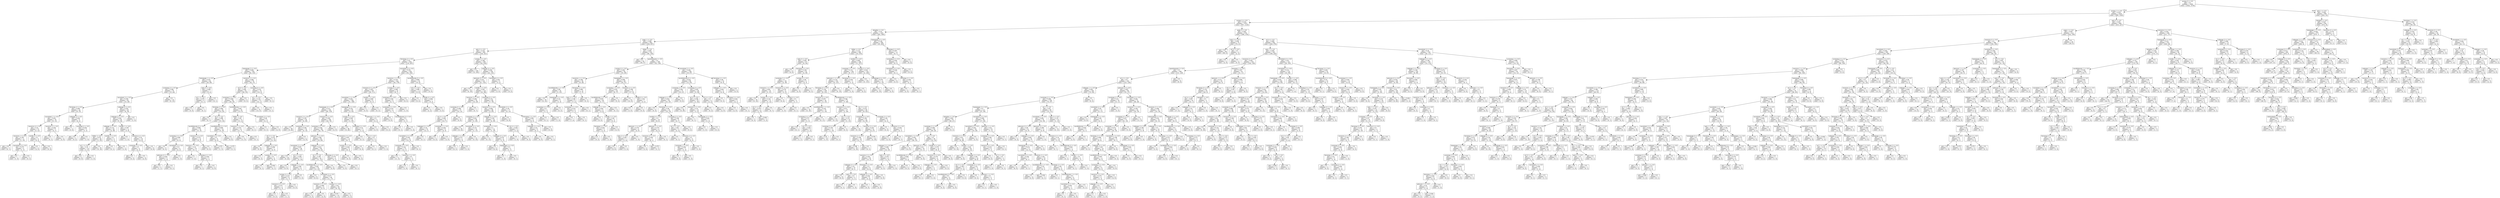 digraph Tree {
node [shape=box] ;
0 [label="acumg_0 <= 0.5\ngini = 0.5\nsamples = 3200\nvalue = [1622, 1578]"] ;
1 [label="acumg_1 <= 0.5\ngini = 0.476\nsamples = 2535\nvalue = [990, 1545]"] ;
0 -> 1 [labeldistance=2.5, labelangle=45, headlabel="True"] ;
2 [label="acumg_2 <= 0.5\ngini = 0.418\nsamples = 1875\nvalue = [557, 1318]"] ;
1 -> 2 ;
3 [label="dataplus <= 0.5\ngini = 0.34\nsamples = 1201\nvalue = [261, 940]"] ;
2 -> 3 ;
4 [label="page_1 <= 0.5\ngini = 0.389\nsamples = 893\nvalue = [236, 657]"] ;
3 -> 4 ;
5 [label="quiz_2 <= 0.5\ngini = 0.334\nsamples = 661\nvalue = [140, 521]"] ;
4 -> 5 ;
6 [label="forumng_4 <= 0.5\ngini = 0.41\nsamples = 403\nvalue = [116, 287]"] ;
5 -> 6 ;
7 [label="homepage_3 <= 0.5\ngini = 0.469\nsamples = 165\nvalue = [62, 103]"] ;
6 -> 7 ;
8 [label="homepage_1 <= 0.5\ngini = 0.357\nsamples = 86\nvalue = [20, 66]"] ;
7 -> 8 ;
9 [label="acumneg_4 <= 0.5\ngini = 0.308\nsamples = 79\nvalue = [15, 64]"] ;
8 -> 9 ;
10 [label="oucontent_3 <= 0.5\ngini = 0.359\nsamples = 64\nvalue = [15, 49]"] ;
9 -> 10 ;
11 [label="forumng_2 <= 0.5\ngini = 0.469\nsamples = 24\nvalue = [9, 15]"] ;
10 -> 11 ;
12 [label="oucontent_1 <= 0.5\ngini = 0.401\nsamples = 18\nvalue = [5, 13]"] ;
11 -> 12 ;
13 [label="resource_4 <= 0.5\ngini = 0.32\nsamples = 15\nvalue = [3, 12]"] ;
12 -> 13 ;
14 [label="resource_1 <= 0.5\ngini = 0.165\nsamples = 11\nvalue = [1, 10]"] ;
13 -> 14 ;
15 [label="gini = 0.0\nsamples = 7\nvalue = [0, 7]"] ;
14 -> 15 ;
16 [label="oucontent_4 <= 0.5\ngini = 0.375\nsamples = 4\nvalue = [1, 3]"] ;
14 -> 16 ;
17 [label="gini = 0.0\nsamples = 1\nvalue = [1, 0]"] ;
16 -> 17 ;
18 [label="gini = 0.0\nsamples = 3\nvalue = [0, 3]"] ;
16 -> 18 ;
19 [label="ouwiki_0 <= 0.5\ngini = 0.5\nsamples = 4\nvalue = [2, 2]"] ;
13 -> 19 ;
20 [label="gini = 0.0\nsamples = 2\nvalue = [2, 0]"] ;
19 -> 20 ;
21 [label="gini = 0.0\nsamples = 2\nvalue = [0, 2]"] ;
19 -> 21 ;
22 [label="resource_3 <= 0.5\ngini = 0.444\nsamples = 3\nvalue = [2, 1]"] ;
12 -> 22 ;
23 [label="gini = 0.0\nsamples = 1\nvalue = [0, 1]"] ;
22 -> 23 ;
24 [label="gini = 0.0\nsamples = 2\nvalue = [2, 0]"] ;
22 -> 24 ;
25 [label="subpage_4 <= 0.5\ngini = 0.444\nsamples = 6\nvalue = [4, 2]"] ;
11 -> 25 ;
26 [label="gini = 0.0\nsamples = 3\nvalue = [3, 0]"] ;
25 -> 26 ;
27 [label="acumneg_2 <= 0.5\ngini = 0.444\nsamples = 3\nvalue = [1, 2]"] ;
25 -> 27 ;
28 [label="gini = 0.0\nsamples = 2\nvalue = [0, 2]"] ;
27 -> 28 ;
29 [label="gini = 0.0\nsamples = 1\nvalue = [1, 0]"] ;
27 -> 29 ;
30 [label="subpage_0 <= 0.5\ngini = 0.255\nsamples = 40\nvalue = [6, 34]"] ;
10 -> 30 ;
31 [label="subpage_4 <= 0.5\ngini = 0.224\nsamples = 39\nvalue = [5, 34]"] ;
30 -> 31 ;
32 [label="subpage_2 <= 0.5\ngini = 0.133\nsamples = 28\nvalue = [2, 26]"] ;
31 -> 32 ;
33 [label="folder <= 0.5\ngini = 0.074\nsamples = 26\nvalue = [1, 25]"] ;
32 -> 33 ;
34 [label="url_1 <= 0.5\ngini = 0.18\nsamples = 10\nvalue = [1, 9]"] ;
33 -> 34 ;
35 [label="gini = 0.0\nsamples = 9\nvalue = [0, 9]"] ;
34 -> 35 ;
36 [label="gini = 0.0\nsamples = 1\nvalue = [1, 0]"] ;
34 -> 36 ;
37 [label="gini = 0.0\nsamples = 16\nvalue = [0, 16]"] ;
33 -> 37 ;
38 [label="ouwiki_0 <= 0.5\ngini = 0.5\nsamples = 2\nvalue = [1, 1]"] ;
32 -> 38 ;
39 [label="gini = 0.0\nsamples = 1\nvalue = [0, 1]"] ;
38 -> 39 ;
40 [label="gini = 0.0\nsamples = 1\nvalue = [1, 0]"] ;
38 -> 40 ;
41 [label="ouwiki_1 <= 0.5\ngini = 0.397\nsamples = 11\nvalue = [3, 8]"] ;
31 -> 41 ;
42 [label="gini = 0.0\nsamples = 1\nvalue = [1, 0]"] ;
41 -> 42 ;
43 [label="resource_4 <= 0.5\ngini = 0.32\nsamples = 10\nvalue = [2, 8]"] ;
41 -> 43 ;
44 [label="acumneg_3 <= 0.5\ngini = 0.5\nsamples = 4\nvalue = [2, 2]"] ;
43 -> 44 ;
45 [label="gini = 0.0\nsamples = 2\nvalue = [0, 2]"] ;
44 -> 45 ;
46 [label="gini = 0.0\nsamples = 2\nvalue = [2, 0]"] ;
44 -> 46 ;
47 [label="gini = 0.0\nsamples = 6\nvalue = [0, 6]"] ;
43 -> 47 ;
48 [label="gini = 0.0\nsamples = 1\nvalue = [1, 0]"] ;
30 -> 48 ;
49 [label="gini = 0.0\nsamples = 15\nvalue = [0, 15]"] ;
9 -> 49 ;
50 [label="quiz_0 <= 0.5\ngini = 0.408\nsamples = 7\nvalue = [5, 2]"] ;
8 -> 50 ;
51 [label="url_1 <= 0.5\ngini = 0.278\nsamples = 6\nvalue = [5, 1]"] ;
50 -> 51 ;
52 [label="gini = 0.0\nsamples = 5\nvalue = [5, 0]"] ;
51 -> 52 ;
53 [label="gini = 0.0\nsamples = 1\nvalue = [0, 1]"] ;
51 -> 53 ;
54 [label="gini = 0.0\nsamples = 1\nvalue = [0, 1]"] ;
50 -> 54 ;
55 [label="resource_3 <= 0.5\ngini = 0.498\nsamples = 79\nvalue = [42, 37]"] ;
7 -> 55 ;
56 [label="url_0 <= 0.5\ngini = 0.494\nsamples = 63\nvalue = [28, 35]"] ;
55 -> 56 ;
57 [label="acumneg_2 <= 0.5\ngini = 0.499\nsamples = 58\nvalue = [28, 30]"] ;
56 -> 57 ;
58 [label="forumng_3 <= 0.5\ngini = 0.469\nsamples = 40\nvalue = [15, 25]"] ;
57 -> 58 ;
59 [label="gini = 0.0\nsamples = 7\nvalue = [0, 7]"] ;
58 -> 59 ;
60 [label="url_4 <= 0.5\ngini = 0.496\nsamples = 33\nvalue = [15, 18]"] ;
58 -> 60 ;
61 [label="oucollaborate_0 <= 0.5\ngini = 0.488\nsamples = 19\nvalue = [11, 8]"] ;
60 -> 61 ;
62 [label="acumneg_3 <= 0.5\ngini = 0.408\nsamples = 7\nvalue = [2, 5]"] ;
61 -> 62 ;
63 [label="gini = 0.0\nsamples = 3\nvalue = [0, 3]"] ;
62 -> 63 ;
64 [label="oucontent_2 <= 0.5\ngini = 0.5\nsamples = 4\nvalue = [2, 2]"] ;
62 -> 64 ;
65 [label="glossary_0 <= 0.5\ngini = 0.444\nsamples = 3\nvalue = [1, 2]"] ;
64 -> 65 ;
66 [label="gini = 0.5\nsamples = 2\nvalue = [1, 1]"] ;
65 -> 66 ;
67 [label="gini = 0.0\nsamples = 1\nvalue = [0, 1]"] ;
65 -> 67 ;
68 [label="gini = 0.0\nsamples = 1\nvalue = [1, 0]"] ;
64 -> 68 ;
69 [label="resource_2 <= 0.5\ngini = 0.375\nsamples = 12\nvalue = [9, 3]"] ;
61 -> 69 ;
70 [label="resource_1 <= 0.5\ngini = 0.18\nsamples = 10\nvalue = [9, 1]"] ;
69 -> 70 ;
71 [label="gini = 0.0\nsamples = 7\nvalue = [7, 0]"] ;
70 -> 71 ;
72 [label="acumneg_4 <= 0.5\ngini = 0.444\nsamples = 3\nvalue = [2, 1]"] ;
70 -> 72 ;
73 [label="gini = 0.0\nsamples = 1\nvalue = [0, 1]"] ;
72 -> 73 ;
74 [label="gini = 0.0\nsamples = 2\nvalue = [2, 0]"] ;
72 -> 74 ;
75 [label="gini = 0.0\nsamples = 2\nvalue = [0, 2]"] ;
69 -> 75 ;
76 [label="oucollaborate_0 <= 0.5\ngini = 0.408\nsamples = 14\nvalue = [4, 10]"] ;
60 -> 76 ;
77 [label="oucontent_2 <= 0.5\ngini = 0.5\nsamples = 8\nvalue = [4, 4]"] ;
76 -> 77 ;
78 [label="gini = 0.375\nsamples = 4\nvalue = [1, 3]"] ;
77 -> 78 ;
79 [label="gini = 0.375\nsamples = 4\nvalue = [3, 1]"] ;
77 -> 79 ;
80 [label="gini = 0.0\nsamples = 6\nvalue = [0, 6]"] ;
76 -> 80 ;
81 [label="oucollaborate_1 <= 0.5\ngini = 0.401\nsamples = 18\nvalue = [13, 5]"] ;
57 -> 81 ;
82 [label="folder <= 0.5\ngini = 0.26\nsamples = 13\nvalue = [11, 2]"] ;
81 -> 82 ;
83 [label="resource_1 <= 0.5\ngini = 0.153\nsamples = 12\nvalue = [11, 1]"] ;
82 -> 83 ;
84 [label="gini = 0.0\nsamples = 11\nvalue = [11, 0]"] ;
83 -> 84 ;
85 [label="gini = 0.0\nsamples = 1\nvalue = [0, 1]"] ;
83 -> 85 ;
86 [label="gini = 0.0\nsamples = 1\nvalue = [0, 1]"] ;
82 -> 86 ;
87 [label="oucontent_2 <= 0.5\ngini = 0.48\nsamples = 5\nvalue = [2, 3]"] ;
81 -> 87 ;
88 [label="gini = 0.0\nsamples = 3\nvalue = [0, 3]"] ;
87 -> 88 ;
89 [label="gini = 0.0\nsamples = 2\nvalue = [2, 0]"] ;
87 -> 89 ;
90 [label="gini = 0.0\nsamples = 5\nvalue = [0, 5]"] ;
56 -> 90 ;
91 [label="acumneg_0 <= 0.5\ngini = 0.219\nsamples = 16\nvalue = [14, 2]"] ;
55 -> 91 ;
92 [label="url_1 <= 0.5\ngini = 0.124\nsamples = 15\nvalue = [14, 1]"] ;
91 -> 92 ;
93 [label="gini = 0.0\nsamples = 14\nvalue = [14, 0]"] ;
92 -> 93 ;
94 [label="gini = 0.0\nsamples = 1\nvalue = [0, 1]"] ;
92 -> 94 ;
95 [label="gini = 0.0\nsamples = 1\nvalue = [0, 1]"] ;
91 -> 95 ;
96 [label="oucontent_4 <= 0.5\ngini = 0.351\nsamples = 238\nvalue = [54, 184]"] ;
6 -> 96 ;
97 [label="resource_1 <= 0.5\ngini = 0.318\nsamples = 222\nvalue = [44, 178]"] ;
96 -> 97 ;
98 [label="resource_0 <= 0.5\ngini = 0.287\nsamples = 207\nvalue = [36, 171]"] ;
97 -> 98 ;
99 [label="oucontent_1 <= 0.5\ngini = 0.263\nsamples = 199\nvalue = [31, 168]"] ;
98 -> 99 ;
100 [label="homepage_4 <= 0.5\ngini = 0.313\nsamples = 144\nvalue = [28, 116]"] ;
99 -> 100 ;
101 [label="resource_3 <= 0.5\ngini = 0.165\nsamples = 44\nvalue = [4, 40]"] ;
100 -> 101 ;
102 [label="gini = 0.0\nsamples = 26\nvalue = [0, 26]"] ;
101 -> 102 ;
103 [label="acumneg_4 <= 0.5\ngini = 0.346\nsamples = 18\nvalue = [4, 14]"] ;
101 -> 103 ;
104 [label="url_3 <= 0.5\ngini = 0.219\nsamples = 16\nvalue = [2, 14]"] ;
103 -> 104 ;
105 [label="gini = 0.0\nsamples = 9\nvalue = [0, 9]"] ;
104 -> 105 ;
106 [label="subpage_4 <= 0.5\ngini = 0.408\nsamples = 7\nvalue = [2, 5]"] ;
104 -> 106 ;
107 [label="gini = 0.0\nsamples = 3\nvalue = [0, 3]"] ;
106 -> 107 ;
108 [label="acumg_3 <= 0.5\ngini = 0.5\nsamples = 4\nvalue = [2, 2]"] ;
106 -> 108 ;
109 [label="gini = 0.0\nsamples = 1\nvalue = [0, 1]"] ;
108 -> 109 ;
110 [label="gini = 0.444\nsamples = 3\nvalue = [2, 1]"] ;
108 -> 110 ;
111 [label="gini = 0.0\nsamples = 2\nvalue = [2, 0]"] ;
103 -> 111 ;
112 [label="resource_2 <= 0.5\ngini = 0.365\nsamples = 100\nvalue = [24, 76]"] ;
100 -> 112 ;
113 [label="acumneg_2 <= 0.5\ngini = 0.348\nsamples = 98\nvalue = [22, 76]"] ;
112 -> 113 ;
114 [label="glossary_1 <= 0.5\ngini = 0.306\nsamples = 85\nvalue = [16, 69]"] ;
113 -> 114 ;
115 [label="oucontent_2 <= 0.5\ngini = 0.097\nsamples = 39\nvalue = [2, 37]"] ;
114 -> 115 ;
116 [label="gini = 0.0\nsamples = 22\nvalue = [0, 22]"] ;
115 -> 116 ;
117 [label="url_4 <= 0.5\ngini = 0.208\nsamples = 17\nvalue = [2, 15]"] ;
115 -> 117 ;
118 [label="gini = 0.0\nsamples = 8\nvalue = [0, 8]"] ;
117 -> 118 ;
119 [label="subpage_3 <= 0.5\ngini = 0.346\nsamples = 9\nvalue = [2, 7]"] ;
117 -> 119 ;
120 [label="acumg_4 <= 0.5\ngini = 0.219\nsamples = 8\nvalue = [1, 7]"] ;
119 -> 120 ;
121 [label="resource_4 <= 0.5\ngini = 0.375\nsamples = 4\nvalue = [1, 3]"] ;
120 -> 121 ;
122 [label="gini = 0.0\nsamples = 2\nvalue = [0, 2]"] ;
121 -> 122 ;
123 [label="gini = 0.5\nsamples = 2\nvalue = [1, 1]"] ;
121 -> 123 ;
124 [label="gini = 0.0\nsamples = 4\nvalue = [0, 4]"] ;
120 -> 124 ;
125 [label="gini = 0.0\nsamples = 1\nvalue = [1, 0]"] ;
119 -> 125 ;
126 [label="subpage_3 <= 0.5\ngini = 0.423\nsamples = 46\nvalue = [14, 32]"] ;
114 -> 126 ;
127 [label="url_3 <= 0.5\ngini = 0.387\nsamples = 42\nvalue = [11, 31]"] ;
126 -> 127 ;
128 [label="oucollaborate_1 <= 0.5\ngini = 0.438\nsamples = 34\nvalue = [11, 23]"] ;
127 -> 128 ;
129 [label="gini = 0.0\nsamples = 6\nvalue = [0, 6]"] ;
128 -> 129 ;
130 [label="oucontent_2 <= 0.5\ngini = 0.477\nsamples = 28\nvalue = [11, 17]"] ;
128 -> 130 ;
131 [label="resource_3 <= 0.5\ngini = 0.469\nsamples = 8\nvalue = [5, 3]"] ;
130 -> 131 ;
132 [label="gini = 0.5\nsamples = 6\nvalue = [3, 3]"] ;
131 -> 132 ;
133 [label="gini = 0.0\nsamples = 2\nvalue = [2, 0]"] ;
131 -> 133 ;
134 [label="acumg_3 <= 0.5\ngini = 0.42\nsamples = 20\nvalue = [6, 14]"] ;
130 -> 134 ;
135 [label="gini = 0.337\nsamples = 14\nvalue = [3, 11]"] ;
134 -> 135 ;
136 [label="gini = 0.5\nsamples = 6\nvalue = [3, 3]"] ;
134 -> 136 ;
137 [label="gini = 0.0\nsamples = 8\nvalue = [0, 8]"] ;
127 -> 137 ;
138 [label="acumneg_4 <= 0.5\ngini = 0.375\nsamples = 4\nvalue = [3, 1]"] ;
126 -> 138 ;
139 [label="gini = 0.0\nsamples = 3\nvalue = [3, 0]"] ;
138 -> 139 ;
140 [label="gini = 0.0\nsamples = 1\nvalue = [0, 1]"] ;
138 -> 140 ;
141 [label="resource_3 <= 0.5\ngini = 0.497\nsamples = 13\nvalue = [6, 7]"] ;
113 -> 141 ;
142 [label="acumg_4 <= 0.5\ngini = 0.444\nsamples = 9\nvalue = [6, 3]"] ;
141 -> 142 ;
143 [label="gini = 0.0\nsamples = 6\nvalue = [6, 0]"] ;
142 -> 143 ;
144 [label="gini = 0.0\nsamples = 3\nvalue = [0, 3]"] ;
142 -> 144 ;
145 [label="gini = 0.0\nsamples = 4\nvalue = [0, 4]"] ;
141 -> 145 ;
146 [label="gini = 0.0\nsamples = 2\nvalue = [2, 0]"] ;
112 -> 146 ;
147 [label="homepage_2 <= 0.5\ngini = 0.103\nsamples = 55\nvalue = [3, 52]"] ;
99 -> 147 ;
148 [label="acumg_4 <= 0.5\ngini = 0.038\nsamples = 51\nvalue = [1, 50]"] ;
147 -> 148 ;
149 [label="gini = 0.0\nsamples = 46\nvalue = [0, 46]"] ;
148 -> 149 ;
150 [label="acumneg_2 <= 0.5\ngini = 0.32\nsamples = 5\nvalue = [1, 4]"] ;
148 -> 150 ;
151 [label="gini = 0.0\nsamples = 3\nvalue = [0, 3]"] ;
150 -> 151 ;
152 [label="url_4 <= 0.5\ngini = 0.5\nsamples = 2\nvalue = [1, 1]"] ;
150 -> 152 ;
153 [label="gini = 0.0\nsamples = 1\nvalue = [0, 1]"] ;
152 -> 153 ;
154 [label="gini = 0.0\nsamples = 1\nvalue = [1, 0]"] ;
152 -> 154 ;
155 [label="glossary_1 <= 0.5\ngini = 0.5\nsamples = 4\nvalue = [2, 2]"] ;
147 -> 155 ;
156 [label="gini = 0.0\nsamples = 2\nvalue = [2, 0]"] ;
155 -> 156 ;
157 [label="gini = 0.0\nsamples = 2\nvalue = [0, 2]"] ;
155 -> 157 ;
158 [label="ouwiki_1 <= 0.5\ngini = 0.469\nsamples = 8\nvalue = [5, 3]"] ;
98 -> 158 ;
159 [label="gini = 0.0\nsamples = 5\nvalue = [5, 0]"] ;
158 -> 159 ;
160 [label="gini = 0.0\nsamples = 3\nvalue = [0, 3]"] ;
158 -> 160 ;
161 [label="acumg_4 <= 0.5\ngini = 0.498\nsamples = 15\nvalue = [8, 7]"] ;
97 -> 161 ;
162 [label="acumneg_0 <= 0.5\ngini = 0.346\nsamples = 9\nvalue = [2, 7]"] ;
161 -> 162 ;
163 [label="acumneg_2 <= 0.5\ngini = 0.219\nsamples = 8\nvalue = [1, 7]"] ;
162 -> 163 ;
164 [label="gini = 0.0\nsamples = 6\nvalue = [0, 6]"] ;
163 -> 164 ;
165 [label="oucollaborate_0 <= 0.5\ngini = 0.5\nsamples = 2\nvalue = [1, 1]"] ;
163 -> 165 ;
166 [label="gini = 0.0\nsamples = 1\nvalue = [0, 1]"] ;
165 -> 166 ;
167 [label="gini = 0.0\nsamples = 1\nvalue = [1, 0]"] ;
165 -> 167 ;
168 [label="gini = 0.0\nsamples = 1\nvalue = [1, 0]"] ;
162 -> 168 ;
169 [label="gini = 0.0\nsamples = 6\nvalue = [6, 0]"] ;
161 -> 169 ;
170 [label="oucollaborate_0 <= 0.5\ngini = 0.469\nsamples = 16\nvalue = [10, 6]"] ;
96 -> 170 ;
171 [label="url_4 <= 0.5\ngini = 0.496\nsamples = 11\nvalue = [5, 6]"] ;
170 -> 171 ;
172 [label="gini = 0.0\nsamples = 4\nvalue = [0, 4]"] ;
171 -> 172 ;
173 [label="ouwiki_0 <= 0.5\ngini = 0.408\nsamples = 7\nvalue = [5, 2]"] ;
171 -> 173 ;
174 [label="gini = 0.5\nsamples = 4\nvalue = [2, 2]"] ;
173 -> 174 ;
175 [label="gini = 0.0\nsamples = 3\nvalue = [3, 0]"] ;
173 -> 175 ;
176 [label="gini = 0.0\nsamples = 5\nvalue = [5, 0]"] ;
170 -> 176 ;
177 [label="acumg_3 <= 0.5\ngini = 0.169\nsamples = 258\nvalue = [24, 234]"] ;
5 -> 177 ;
178 [label="gini = 0.0\nsamples = 100\nvalue = [0, 100]"] ;
177 -> 178 ;
179 [label="subpage_4 <= 0.5\ngini = 0.258\nsamples = 158\nvalue = [24, 134]"] ;
177 -> 179 ;
180 [label="glossary_0 <= 0.5\ngini = 0.237\nsamples = 153\nvalue = [21, 132]"] ;
179 -> 180 ;
181 [label="gini = 0.0\nsamples = 34\nvalue = [0, 34]"] ;
180 -> 181 ;
182 [label="ouwiki_1 <= 0.5\ngini = 0.291\nsamples = 119\nvalue = [21, 98]"] ;
180 -> 182 ;
183 [label="resource_3 <= 0.5\ngini = 0.484\nsamples = 34\nvalue = [14, 20]"] ;
182 -> 183 ;
184 [label="acumneg_0 <= 0.5\ngini = 0.499\nsamples = 27\nvalue = [14, 13]"] ;
183 -> 184 ;
185 [label="url_0 <= 0.5\ngini = 0.444\nsamples = 21\nvalue = [14, 7]"] ;
184 -> 185 ;
186 [label="subpage_0 <= 0.5\ngini = 0.32\nsamples = 15\nvalue = [12, 3]"] ;
185 -> 186 ;
187 [label="oucontent_2 <= 0.5\ngini = 0.245\nsamples = 14\nvalue = [12, 2]"] ;
186 -> 187 ;
188 [label="acumneg_3 <= 0.5\ngini = 0.142\nsamples = 13\nvalue = [12, 1]"] ;
187 -> 188 ;
189 [label="gini = 0.0\nsamples = 11\nvalue = [11, 0]"] ;
188 -> 189 ;
190 [label="resource_1 <= 0.5\ngini = 0.5\nsamples = 2\nvalue = [1, 1]"] ;
188 -> 190 ;
191 [label="gini = 0.0\nsamples = 1\nvalue = [1, 0]"] ;
190 -> 191 ;
192 [label="gini = 0.0\nsamples = 1\nvalue = [0, 1]"] ;
190 -> 192 ;
193 [label="gini = 0.0\nsamples = 1\nvalue = [0, 1]"] ;
187 -> 193 ;
194 [label="gini = 0.0\nsamples = 1\nvalue = [0, 1]"] ;
186 -> 194 ;
195 [label="acumneg_1 <= 0.5\ngini = 0.444\nsamples = 6\nvalue = [2, 4]"] ;
185 -> 195 ;
196 [label="gini = 0.0\nsamples = 4\nvalue = [0, 4]"] ;
195 -> 196 ;
197 [label="gini = 0.0\nsamples = 2\nvalue = [2, 0]"] ;
195 -> 197 ;
198 [label="gini = 0.0\nsamples = 6\nvalue = [0, 6]"] ;
184 -> 198 ;
199 [label="gini = 0.0\nsamples = 7\nvalue = [0, 7]"] ;
183 -> 199 ;
200 [label="acumneg_0 <= 0.5\ngini = 0.151\nsamples = 85\nvalue = [7, 78]"] ;
182 -> 200 ;
201 [label="resource_0 <= 0.5\ngini = 0.084\nsamples = 68\nvalue = [3, 65]"] ;
200 -> 201 ;
202 [label="acumneg_4 <= 0.5\ngini = 0.043\nsamples = 46\nvalue = [1, 45]"] ;
201 -> 202 ;
203 [label="gini = 0.0\nsamples = 32\nvalue = [0, 32]"] ;
202 -> 203 ;
204 [label="oucontent_4 <= 0.5\ngini = 0.133\nsamples = 14\nvalue = [1, 13]"] ;
202 -> 204 ;
205 [label="subpage_1 <= 0.5\ngini = 0.375\nsamples = 4\nvalue = [1, 3]"] ;
204 -> 205 ;
206 [label="gini = 0.0\nsamples = 3\nvalue = [0, 3]"] ;
205 -> 206 ;
207 [label="gini = 0.0\nsamples = 1\nvalue = [1, 0]"] ;
205 -> 207 ;
208 [label="gini = 0.0\nsamples = 10\nvalue = [0, 10]"] ;
204 -> 208 ;
209 [label="subpage_2 <= 0.5\ngini = 0.165\nsamples = 22\nvalue = [2, 20]"] ;
201 -> 209 ;
210 [label="acumneg_3 <= 0.5\ngini = 0.1\nsamples = 19\nvalue = [1, 18]"] ;
209 -> 210 ;
211 [label="gini = 0.0\nsamples = 13\nvalue = [0, 13]"] ;
210 -> 211 ;
212 [label="subpage_0 <= 0.5\ngini = 0.278\nsamples = 6\nvalue = [1, 5]"] ;
210 -> 212 ;
213 [label="gini = 0.0\nsamples = 4\nvalue = [0, 4]"] ;
212 -> 213 ;
214 [label="homepage_2 <= 0.5\ngini = 0.5\nsamples = 2\nvalue = [1, 1]"] ;
212 -> 214 ;
215 [label="gini = 0.0\nsamples = 1\nvalue = [1, 0]"] ;
214 -> 215 ;
216 [label="gini = 0.0\nsamples = 1\nvalue = [0, 1]"] ;
214 -> 216 ;
217 [label="url_4 <= 0.5\ngini = 0.444\nsamples = 3\nvalue = [1, 2]"] ;
209 -> 217 ;
218 [label="gini = 0.0\nsamples = 1\nvalue = [1, 0]"] ;
217 -> 218 ;
219 [label="gini = 0.0\nsamples = 2\nvalue = [0, 2]"] ;
217 -> 219 ;
220 [label="oucontent_3 <= 0.5\ngini = 0.36\nsamples = 17\nvalue = [4, 13]"] ;
200 -> 220 ;
221 [label="gini = 0.0\nsamples = 8\nvalue = [0, 8]"] ;
220 -> 221 ;
222 [label="forumng_1 <= 0.5\ngini = 0.494\nsamples = 9\nvalue = [4, 5]"] ;
220 -> 222 ;
223 [label="subpage_3 <= 0.5\ngini = 0.32\nsamples = 5\nvalue = [4, 1]"] ;
222 -> 223 ;
224 [label="gini = 0.0\nsamples = 4\nvalue = [4, 0]"] ;
223 -> 224 ;
225 [label="gini = 0.0\nsamples = 1\nvalue = [0, 1]"] ;
223 -> 225 ;
226 [label="gini = 0.0\nsamples = 4\nvalue = [0, 4]"] ;
222 -> 226 ;
227 [label="oucontent_2 <= 0.5\ngini = 0.48\nsamples = 5\nvalue = [3, 2]"] ;
179 -> 227 ;
228 [label="gini = 0.0\nsamples = 3\nvalue = [3, 0]"] ;
227 -> 228 ;
229 [label="gini = 0.0\nsamples = 2\nvalue = [0, 2]"] ;
227 -> 229 ;
230 [label="folder <= 0.5\ngini = 0.485\nsamples = 232\nvalue = [96, 136]"] ;
4 -> 230 ;
231 [label="gini = 0.0\nsamples = 44\nvalue = [44, 0]"] ;
230 -> 231 ;
232 [label="questionnaire <= 0.5\ngini = 0.4\nsamples = 188\nvalue = [52, 136]"] ;
230 -> 232 ;
233 [label="acumg_4 <= 0.5\ngini = 0.481\nsamples = 82\nvalue = [33, 49]"] ;
232 -> 233 ;
234 [label="resource_1 <= 0.5\ngini = 0.346\nsamples = 36\nvalue = [8, 28]"] ;
233 -> 234 ;
235 [label="oucollaborate_1 <= 0.5\ngini = 0.08\nsamples = 24\nvalue = [1, 23]"] ;
234 -> 235 ;
236 [label="gini = 0.0\nsamples = 19\nvalue = [0, 19]"] ;
235 -> 236 ;
237 [label="homepage_3 <= 0.5\ngini = 0.32\nsamples = 5\nvalue = [1, 4]"] ;
235 -> 237 ;
238 [label="acumneg_4 <= 0.5\ngini = 0.5\nsamples = 2\nvalue = [1, 1]"] ;
237 -> 238 ;
239 [label="gini = 0.0\nsamples = 1\nvalue = [0, 1]"] ;
238 -> 239 ;
240 [label="gini = 0.0\nsamples = 1\nvalue = [1, 0]"] ;
238 -> 240 ;
241 [label="gini = 0.0\nsamples = 3\nvalue = [0, 3]"] ;
237 -> 241 ;
242 [label="forumng_2 <= 0.5\ngini = 0.486\nsamples = 12\nvalue = [7, 5]"] ;
234 -> 242 ;
243 [label="quiz_2 <= 0.5\ngini = 0.346\nsamples = 9\nvalue = [7, 2]"] ;
242 -> 243 ;
244 [label="acumneg_3 <= 0.5\ngini = 0.219\nsamples = 8\nvalue = [7, 1]"] ;
243 -> 244 ;
245 [label="gini = 0.0\nsamples = 7\nvalue = [7, 0]"] ;
244 -> 245 ;
246 [label="gini = 0.0\nsamples = 1\nvalue = [0, 1]"] ;
244 -> 246 ;
247 [label="gini = 0.0\nsamples = 1\nvalue = [0, 1]"] ;
243 -> 247 ;
248 [label="gini = 0.0\nsamples = 3\nvalue = [0, 3]"] ;
242 -> 248 ;
249 [label="homepage_3 <= 0.5\ngini = 0.496\nsamples = 46\nvalue = [25, 21]"] ;
233 -> 249 ;
250 [label="acumneg_1 <= 0.5\ngini = 0.435\nsamples = 25\nvalue = [8, 17]"] ;
249 -> 250 ;
251 [label="oucollaborate_1 <= 0.5\ngini = 0.255\nsamples = 20\nvalue = [3, 17]"] ;
250 -> 251 ;
252 [label="subpage_4 <= 0.5\ngini = 0.444\nsamples = 9\nvalue = [3, 6]"] ;
251 -> 252 ;
253 [label="gini = 0.0\nsamples = 4\nvalue = [0, 4]"] ;
252 -> 253 ;
254 [label="ouwiki_1 <= 0.5\ngini = 0.48\nsamples = 5\nvalue = [3, 2]"] ;
252 -> 254 ;
255 [label="forumng_2 <= 0.5\ngini = 0.444\nsamples = 3\nvalue = [1, 2]"] ;
254 -> 255 ;
256 [label="gini = 0.0\nsamples = 2\nvalue = [0, 2]"] ;
255 -> 256 ;
257 [label="gini = 0.0\nsamples = 1\nvalue = [1, 0]"] ;
255 -> 257 ;
258 [label="gini = 0.0\nsamples = 2\nvalue = [2, 0]"] ;
254 -> 258 ;
259 [label="gini = 0.0\nsamples = 11\nvalue = [0, 11]"] ;
251 -> 259 ;
260 [label="gini = 0.0\nsamples = 5\nvalue = [5, 0]"] ;
250 -> 260 ;
261 [label="resource_2 <= 0.5\ngini = 0.308\nsamples = 21\nvalue = [17, 4]"] ;
249 -> 261 ;
262 [label="gini = 0.0\nsamples = 14\nvalue = [14, 0]"] ;
261 -> 262 ;
263 [label="ouwiki_0 <= 0.5\ngini = 0.49\nsamples = 7\nvalue = [3, 4]"] ;
261 -> 263 ;
264 [label="gini = 0.0\nsamples = 3\nvalue = [3, 0]"] ;
263 -> 264 ;
265 [label="gini = 0.0\nsamples = 4\nvalue = [0, 4]"] ;
263 -> 265 ;
266 [label="oucontent_3 <= 0.5\ngini = 0.294\nsamples = 106\nvalue = [19, 87]"] ;
232 -> 266 ;
267 [label="oucollaborate_0 <= 0.5\ngini = 0.234\nsamples = 96\nvalue = [13, 83]"] ;
266 -> 267 ;
268 [label="acumneg_3 <= 0.5\ngini = 0.394\nsamples = 37\nvalue = [10, 27]"] ;
267 -> 268 ;
269 [label="subpage_4 <= 0.5\ngini = 0.452\nsamples = 29\nvalue = [10, 19]"] ;
268 -> 269 ;
270 [label="gini = 0.0\nsamples = 4\nvalue = [0, 4]"] ;
269 -> 270 ;
271 [label="forumng_3 <= 0.5\ngini = 0.48\nsamples = 25\nvalue = [10, 15]"] ;
269 -> 271 ;
272 [label="ouwiki_0 <= 0.5\ngini = 0.5\nsamples = 16\nvalue = [8, 8]"] ;
271 -> 272 ;
273 [label="glossary_1 <= 0.5\ngini = 0.375\nsamples = 8\nvalue = [2, 6]"] ;
272 -> 273 ;
274 [label="quiz_2 <= 0.5\ngini = 0.245\nsamples = 7\nvalue = [1, 6]"] ;
273 -> 274 ;
275 [label="gini = 0.0\nsamples = 6\nvalue = [0, 6]"] ;
274 -> 275 ;
276 [label="gini = 0.0\nsamples = 1\nvalue = [1, 0]"] ;
274 -> 276 ;
277 [label="gini = 0.0\nsamples = 1\nvalue = [1, 0]"] ;
273 -> 277 ;
278 [label="glossary_1 <= 0.5\ngini = 0.375\nsamples = 8\nvalue = [6, 2]"] ;
272 -> 278 ;
279 [label="resource_4 <= 0.5\ngini = 0.245\nsamples = 7\nvalue = [6, 1]"] ;
278 -> 279 ;
280 [label="gini = 0.0\nsamples = 3\nvalue = [3, 0]"] ;
279 -> 280 ;
281 [label="gini = 0.375\nsamples = 4\nvalue = [3, 1]"] ;
279 -> 281 ;
282 [label="gini = 0.0\nsamples = 1\nvalue = [0, 1]"] ;
278 -> 282 ;
283 [label="acumneg_2 <= 0.5\ngini = 0.346\nsamples = 9\nvalue = [2, 7]"] ;
271 -> 283 ;
284 [label="url_3 <= 0.5\ngini = 0.48\nsamples = 5\nvalue = [2, 3]"] ;
283 -> 284 ;
285 [label="gini = 0.0\nsamples = 1\nvalue = [0, 1]"] ;
284 -> 285 ;
286 [label="resource_2 <= 0.5\ngini = 0.5\nsamples = 4\nvalue = [2, 2]"] ;
284 -> 286 ;
287 [label="acumneg_1 <= 0.5\ngini = 0.444\nsamples = 3\nvalue = [1, 2]"] ;
286 -> 287 ;
288 [label="gini = 0.0\nsamples = 2\nvalue = [0, 2]"] ;
287 -> 288 ;
289 [label="gini = 0.0\nsamples = 1\nvalue = [1, 0]"] ;
287 -> 289 ;
290 [label="gini = 0.0\nsamples = 1\nvalue = [1, 0]"] ;
286 -> 290 ;
291 [label="gini = 0.0\nsamples = 4\nvalue = [0, 4]"] ;
283 -> 291 ;
292 [label="gini = 0.0\nsamples = 8\nvalue = [0, 8]"] ;
268 -> 292 ;
293 [label="acumneg_0 <= 0.5\ngini = 0.097\nsamples = 59\nvalue = [3, 56]"] ;
267 -> 293 ;
294 [label="url_4 <= 0.5\ngini = 0.036\nsamples = 55\nvalue = [1, 54]"] ;
293 -> 294 ;
295 [label="gini = 0.0\nsamples = 45\nvalue = [0, 45]"] ;
294 -> 295 ;
296 [label="resource_2 <= 0.5\ngini = 0.18\nsamples = 10\nvalue = [1, 9]"] ;
294 -> 296 ;
297 [label="gini = 0.0\nsamples = 7\nvalue = [0, 7]"] ;
296 -> 297 ;
298 [label="homepage_2 <= 0.5\ngini = 0.444\nsamples = 3\nvalue = [1, 2]"] ;
296 -> 298 ;
299 [label="gini = 0.0\nsamples = 1\nvalue = [1, 0]"] ;
298 -> 299 ;
300 [label="gini = 0.0\nsamples = 2\nvalue = [0, 2]"] ;
298 -> 300 ;
301 [label="url_4 <= 0.5\ngini = 0.5\nsamples = 4\nvalue = [2, 2]"] ;
293 -> 301 ;
302 [label="gini = 0.0\nsamples = 2\nvalue = [0, 2]"] ;
301 -> 302 ;
303 [label="gini = 0.0\nsamples = 2\nvalue = [2, 0]"] ;
301 -> 303 ;
304 [label="forumng_2 <= 0.5\ngini = 0.48\nsamples = 10\nvalue = [6, 4]"] ;
266 -> 304 ;
305 [label="subpage_4 <= 0.5\ngini = 0.444\nsamples = 6\nvalue = [2, 4]"] ;
304 -> 305 ;
306 [label="gini = 0.0\nsamples = 3\nvalue = [0, 3]"] ;
305 -> 306 ;
307 [label="forumng_3 <= 0.5\ngini = 0.444\nsamples = 3\nvalue = [2, 1]"] ;
305 -> 307 ;
308 [label="gini = 0.0\nsamples = 2\nvalue = [2, 0]"] ;
307 -> 308 ;
309 [label="gini = 0.0\nsamples = 1\nvalue = [0, 1]"] ;
307 -> 309 ;
310 [label="gini = 0.0\nsamples = 4\nvalue = [4, 0]"] ;
304 -> 310 ;
311 [label="homepage_2 <= 0.5\ngini = 0.149\nsamples = 308\nvalue = [25, 283]"] ;
3 -> 311 ;
312 [label="folder <= 0.5\ngini = 0.121\nsamples = 295\nvalue = [19, 276]"] ;
311 -> 312 ;
313 [label="quiz_0 <= 0.5\ngini = 0.282\nsamples = 47\nvalue = [8, 39]"] ;
312 -> 313 ;
314 [label="gini = 0.0\nsamples = 4\nvalue = [4, 0]"] ;
313 -> 314 ;
315 [label="forumng_2 <= 0.5\ngini = 0.169\nsamples = 43\nvalue = [4, 39]"] ;
313 -> 315 ;
316 [label="acumneg_3 <= 0.5\ngini = 0.1\nsamples = 38\nvalue = [2, 36]"] ;
315 -> 316 ;
317 [label="resource_1 <= 0.5\ngini = 0.061\nsamples = 32\nvalue = [1, 31]"] ;
316 -> 317 ;
318 [label="gini = 0.0\nsamples = 19\nvalue = [0, 19]"] ;
317 -> 318 ;
319 [label="acumg_3 <= 0.5\ngini = 0.142\nsamples = 13\nvalue = [1, 12]"] ;
317 -> 319 ;
320 [label="url_4 <= 0.5\ngini = 0.278\nsamples = 6\nvalue = [1, 5]"] ;
319 -> 320 ;
321 [label="gini = 0.0\nsamples = 3\nvalue = [0, 3]"] ;
320 -> 321 ;
322 [label="gini = 0.444\nsamples = 3\nvalue = [1, 2]"] ;
320 -> 322 ;
323 [label="gini = 0.0\nsamples = 7\nvalue = [0, 7]"] ;
319 -> 323 ;
324 [label="resource_2 <= 0.5\ngini = 0.278\nsamples = 6\nvalue = [1, 5]"] ;
316 -> 324 ;
325 [label="gini = 0.0\nsamples = 4\nvalue = [0, 4]"] ;
324 -> 325 ;
326 [label="acumg_4 <= 0.5\ngini = 0.5\nsamples = 2\nvalue = [1, 1]"] ;
324 -> 326 ;
327 [label="gini = 0.0\nsamples = 1\nvalue = [1, 0]"] ;
326 -> 327 ;
328 [label="gini = 0.0\nsamples = 1\nvalue = [0, 1]"] ;
326 -> 328 ;
329 [label="acumg_4 <= 0.5\ngini = 0.48\nsamples = 5\nvalue = [2, 3]"] ;
315 -> 329 ;
330 [label="gini = 0.0\nsamples = 2\nvalue = [2, 0]"] ;
329 -> 330 ;
331 [label="gini = 0.0\nsamples = 3\nvalue = [0, 3]"] ;
329 -> 331 ;
332 [label="ouwiki_0 <= 0.5\ngini = 0.085\nsamples = 248\nvalue = [11, 237]"] ;
312 -> 332 ;
333 [label="acumneg_1 <= 0.5\ngini = 0.133\nsamples = 126\nvalue = [9, 117]"] ;
332 -> 333 ;
334 [label="glossary_1 <= 0.5\ngini = 0.122\nsamples = 123\nvalue = [8, 115]"] ;
333 -> 334 ;
335 [label="forumng_4 <= 0.5\ngini = 0.136\nsamples = 109\nvalue = [8, 101]"] ;
334 -> 335 ;
336 [label="resource_4 <= 0.5\ngini = 0.057\nsamples = 34\nvalue = [1, 33]"] ;
335 -> 336 ;
337 [label="gini = 0.0\nsamples = 19\nvalue = [0, 19]"] ;
336 -> 337 ;
338 [label="oucollaborate_1 <= 0.5\ngini = 0.124\nsamples = 15\nvalue = [1, 14]"] ;
336 -> 338 ;
339 [label="acumneg_4 <= 0.5\ngini = 0.375\nsamples = 4\nvalue = [1, 3]"] ;
338 -> 339 ;
340 [label="gini = 0.0\nsamples = 1\nvalue = [0, 1]"] ;
339 -> 340 ;
341 [label="url_3 <= 0.5\ngini = 0.444\nsamples = 3\nvalue = [1, 2]"] ;
339 -> 341 ;
342 [label="gini = 0.5\nsamples = 2\nvalue = [1, 1]"] ;
341 -> 342 ;
343 [label="gini = 0.0\nsamples = 1\nvalue = [0, 1]"] ;
341 -> 343 ;
344 [label="gini = 0.0\nsamples = 11\nvalue = [0, 11]"] ;
338 -> 344 ;
345 [label="oucollaborate_1 <= 0.5\ngini = 0.169\nsamples = 75\nvalue = [7, 68]"] ;
335 -> 345 ;
346 [label="resource_4 <= 0.5\ngini = 0.071\nsamples = 27\nvalue = [1, 26]"] ;
345 -> 346 ;
347 [label="gini = 0.0\nsamples = 13\nvalue = [0, 13]"] ;
346 -> 347 ;
348 [label="url_3 <= 0.5\ngini = 0.133\nsamples = 14\nvalue = [1, 13]"] ;
346 -> 348 ;
349 [label="acumneg_3 <= 0.5\ngini = 0.165\nsamples = 11\nvalue = [1, 10]"] ;
348 -> 349 ;
350 [label="gini = 0.18\nsamples = 10\nvalue = [1, 9]"] ;
349 -> 350 ;
351 [label="gini = 0.0\nsamples = 1\nvalue = [0, 1]"] ;
349 -> 351 ;
352 [label="gini = 0.0\nsamples = 3\nvalue = [0, 3]"] ;
348 -> 352 ;
353 [label="url_3 <= 0.5\ngini = 0.219\nsamples = 48\nvalue = [6, 42]"] ;
345 -> 353 ;
354 [label="acumneg_4 <= 0.5\ngini = 0.169\nsamples = 43\nvalue = [4, 39]"] ;
353 -> 354 ;
355 [label="gini = 0.0\nsamples = 12\nvalue = [0, 12]"] ;
354 -> 355 ;
356 [label="resource_3 <= 0.5\ngini = 0.225\nsamples = 31\nvalue = [4, 27]"] ;
354 -> 356 ;
357 [label="resource_2 <= 0.5\ngini = 0.188\nsamples = 19\nvalue = [2, 17]"] ;
356 -> 357 ;
358 [label="gini = 0.198\nsamples = 18\nvalue = [2, 16]"] ;
357 -> 358 ;
359 [label="gini = 0.0\nsamples = 1\nvalue = [0, 1]"] ;
357 -> 359 ;
360 [label="gini = 0.278\nsamples = 12\nvalue = [2, 10]"] ;
356 -> 360 ;
361 [label="acumneg_3 <= 0.5\ngini = 0.48\nsamples = 5\nvalue = [2, 3]"] ;
353 -> 361 ;
362 [label="gini = 0.0\nsamples = 2\nvalue = [0, 2]"] ;
361 -> 362 ;
363 [label="resource_2 <= 0.5\ngini = 0.444\nsamples = 3\nvalue = [2, 1]"] ;
361 -> 363 ;
364 [label="gini = 0.0\nsamples = 2\nvalue = [2, 0]"] ;
363 -> 364 ;
365 [label="gini = 0.0\nsamples = 1\nvalue = [0, 1]"] ;
363 -> 365 ;
366 [label="gini = 0.0\nsamples = 14\nvalue = [0, 14]"] ;
334 -> 366 ;
367 [label="forumng_4 <= 0.5\ngini = 0.444\nsamples = 3\nvalue = [1, 2]"] ;
333 -> 367 ;
368 [label="gini = 0.0\nsamples = 1\nvalue = [1, 0]"] ;
367 -> 368 ;
369 [label="gini = 0.0\nsamples = 2\nvalue = [0, 2]"] ;
367 -> 369 ;
370 [label="acumg_3 <= 0.5\ngini = 0.032\nsamples = 122\nvalue = [2, 120]"] ;
332 -> 370 ;
371 [label="gini = 0.0\nsamples = 110\nvalue = [0, 110]"] ;
370 -> 371 ;
372 [label="homepage_4 <= 0.5\ngini = 0.278\nsamples = 12\nvalue = [2, 10]"] ;
370 -> 372 ;
373 [label="gini = 0.0\nsamples = 10\nvalue = [0, 10]"] ;
372 -> 373 ;
374 [label="gini = 0.0\nsamples = 2\nvalue = [2, 0]"] ;
372 -> 374 ;
375 [label="acumneg_2 <= 0.5\ngini = 0.497\nsamples = 13\nvalue = [6, 7]"] ;
311 -> 375 ;
376 [label="acumneg_4 <= 0.5\ngini = 0.444\nsamples = 9\nvalue = [6, 3]"] ;
375 -> 376 ;
377 [label="oucontent_4 <= 0.5\ngini = 0.245\nsamples = 7\nvalue = [6, 1]"] ;
376 -> 377 ;
378 [label="gini = 0.0\nsamples = 4\nvalue = [4, 0]"] ;
377 -> 378 ;
379 [label="forumng_3 <= 0.5\ngini = 0.444\nsamples = 3\nvalue = [2, 1]"] ;
377 -> 379 ;
380 [label="gini = 0.0\nsamples = 2\nvalue = [2, 0]"] ;
379 -> 380 ;
381 [label="gini = 0.0\nsamples = 1\nvalue = [0, 1]"] ;
379 -> 381 ;
382 [label="gini = 0.0\nsamples = 2\nvalue = [0, 2]"] ;
376 -> 382 ;
383 [label="gini = 0.0\nsamples = 4\nvalue = [0, 4]"] ;
375 -> 383 ;
384 [label="page_0 <= 0.5\ngini = 0.493\nsamples = 674\nvalue = [296, 378]"] ;
2 -> 384 ;
385 [label="quiz_3 <= 0.5\ngini = 0.054\nsamples = 72\nvalue = [70, 2]"] ;
384 -> 385 ;
386 [label="gini = 0.0\nsamples = 68\nvalue = [68, 0]"] ;
385 -> 386 ;
387 [label="url_0 <= 0.5\ngini = 0.5\nsamples = 4\nvalue = [2, 2]"] ;
385 -> 387 ;
388 [label="gini = 0.0\nsamples = 2\nvalue = [2, 0]"] ;
387 -> 388 ;
389 [label="gini = 0.0\nsamples = 2\nvalue = [0, 2]"] ;
387 -> 389 ;
390 [label="url_0 <= 0.5\ngini = 0.469\nsamples = 602\nvalue = [226, 376]"] ;
384 -> 390 ;
391 [label="quiz_1 <= 0.5\ngini = 0.494\nsamples = 443\nvalue = [198, 245]"] ;
390 -> 391 ;
392 [label="resource_0 <= 0.5\ngini = 0.497\nsamples = 302\nvalue = [162, 140]"] ;
391 -> 392 ;
393 [label="questionnaire <= 0.5\ngini = 0.5\nsamples = 260\nvalue = [131, 129]"] ;
392 -> 393 ;
394 [label="url_2 <= 0.5\ngini = 0.5\nsamples = 252\nvalue = [123, 129]"] ;
393 -> 394 ;
395 [label="subpage_1 <= 0.5\ngini = 0.493\nsamples = 164\nvalue = [72, 92]"] ;
394 -> 395 ;
396 [label="acumneg_2 <= 0.5\ngini = 0.496\nsamples = 159\nvalue = [72, 87]"] ;
395 -> 396 ;
397 [label="homepage_3 <= 0.5\ngini = 0.5\nsamples = 113\nvalue = [57, 56]"] ;
396 -> 397 ;
398 [label="dataplus <= 0.5\ngini = 0.481\nsamples = 67\nvalue = [40, 27]"] ;
397 -> 398 ;
399 [label="acumneg_3 <= 0.5\ngini = 0.469\nsamples = 64\nvalue = [40, 24]"] ;
398 -> 399 ;
400 [label="oucontent_1 <= 0.5\ngini = 0.401\nsamples = 36\nvalue = [26, 10]"] ;
399 -> 400 ;
401 [label="subpage_2 <= 0.5\ngini = 0.486\nsamples = 24\nvalue = [14, 10]"] ;
400 -> 401 ;
402 [label="resource_3 <= 0.5\ngini = 0.401\nsamples = 18\nvalue = [13, 5]"] ;
401 -> 402 ;
403 [label="subpage_0 <= 0.5\ngini = 0.18\nsamples = 10\nvalue = [9, 1]"] ;
402 -> 403 ;
404 [label="gini = 0.0\nsamples = 8\nvalue = [8, 0]"] ;
403 -> 404 ;
405 [label="quiz_2 <= 0.5\ngini = 0.5\nsamples = 2\nvalue = [1, 1]"] ;
403 -> 405 ;
406 [label="gini = 0.0\nsamples = 1\nvalue = [0, 1]"] ;
405 -> 406 ;
407 [label="gini = 0.0\nsamples = 1\nvalue = [1, 0]"] ;
405 -> 407 ;
408 [label="forumng_2 <= 0.5\ngini = 0.5\nsamples = 8\nvalue = [4, 4]"] ;
402 -> 408 ;
409 [label="subpage_4 <= 0.5\ngini = 0.444\nsamples = 6\nvalue = [2, 4]"] ;
408 -> 409 ;
410 [label="gini = 0.0\nsamples = 4\nvalue = [0, 4]"] ;
409 -> 410 ;
411 [label="gini = 0.0\nsamples = 2\nvalue = [2, 0]"] ;
409 -> 411 ;
412 [label="gini = 0.0\nsamples = 2\nvalue = [2, 0]"] ;
408 -> 412 ;
413 [label="quiz_2 <= 0.5\ngini = 0.278\nsamples = 6\nvalue = [1, 5]"] ;
401 -> 413 ;
414 [label="gini = 0.0\nsamples = 5\nvalue = [0, 5]"] ;
413 -> 414 ;
415 [label="gini = 0.0\nsamples = 1\nvalue = [1, 0]"] ;
413 -> 415 ;
416 [label="gini = 0.0\nsamples = 12\nvalue = [12, 0]"] ;
400 -> 416 ;
417 [label="url_1 <= 0.5\ngini = 0.5\nsamples = 28\nvalue = [14, 14]"] ;
399 -> 417 ;
418 [label="glossary_0 <= 0.5\ngini = 0.43\nsamples = 16\nvalue = [5, 11]"] ;
417 -> 418 ;
419 [label="oucollaborate_0 <= 0.5\ngini = 0.408\nsamples = 7\nvalue = [5, 2]"] ;
418 -> 419 ;
420 [label="gini = 0.0\nsamples = 2\nvalue = [0, 2]"] ;
419 -> 420 ;
421 [label="gini = 0.0\nsamples = 5\nvalue = [5, 0]"] ;
419 -> 421 ;
422 [label="gini = 0.0\nsamples = 9\nvalue = [0, 9]"] ;
418 -> 422 ;
423 [label="ouwiki_0 <= 0.5\ngini = 0.375\nsamples = 12\nvalue = [9, 3]"] ;
417 -> 423 ;
424 [label="resource_2 <= 0.5\ngini = 0.375\nsamples = 4\nvalue = [1, 3]"] ;
423 -> 424 ;
425 [label="subpage_2 <= 0.5\ngini = 0.5\nsamples = 2\nvalue = [1, 1]"] ;
424 -> 425 ;
426 [label="gini = 0.0\nsamples = 1\nvalue = [0, 1]"] ;
425 -> 426 ;
427 [label="gini = 0.0\nsamples = 1\nvalue = [1, 0]"] ;
425 -> 427 ;
428 [label="gini = 0.0\nsamples = 2\nvalue = [0, 2]"] ;
424 -> 428 ;
429 [label="gini = 0.0\nsamples = 8\nvalue = [8, 0]"] ;
423 -> 429 ;
430 [label="gini = 0.0\nsamples = 3\nvalue = [0, 3]"] ;
398 -> 430 ;
431 [label="oucontent_3 <= 0.5\ngini = 0.466\nsamples = 46\nvalue = [17, 29]"] ;
397 -> 431 ;
432 [label="oucontent_0 <= 0.5\ngini = 0.401\nsamples = 36\nvalue = [10, 26]"] ;
431 -> 432 ;
433 [label="resource_3 <= 0.5\ngini = 0.36\nsamples = 34\nvalue = [8, 26]"] ;
432 -> 433 ;
434 [label="gini = 0.0\nsamples = 14\nvalue = [0, 14]"] ;
433 -> 434 ;
435 [label="ouwiki_1 <= 0.5\ngini = 0.48\nsamples = 20\nvalue = [8, 12]"] ;
433 -> 435 ;
436 [label="gini = 0.0\nsamples = 6\nvalue = [0, 6]"] ;
435 -> 436 ;
437 [label="subpage_3 <= 0.5\ngini = 0.49\nsamples = 14\nvalue = [8, 6]"] ;
435 -> 437 ;
438 [label="url_3 <= 0.5\ngini = 0.346\nsamples = 9\nvalue = [7, 2]"] ;
437 -> 438 ;
439 [label="oucollaborate_0 <= 0.5\ngini = 0.5\nsamples = 4\nvalue = [2, 2]"] ;
438 -> 439 ;
440 [label="gini = 0.0\nsamples = 2\nvalue = [0, 2]"] ;
439 -> 440 ;
441 [label="gini = 0.0\nsamples = 2\nvalue = [2, 0]"] ;
439 -> 441 ;
442 [label="gini = 0.0\nsamples = 5\nvalue = [5, 0]"] ;
438 -> 442 ;
443 [label="acumneg_4 <= 0.5\ngini = 0.32\nsamples = 5\nvalue = [1, 4]"] ;
437 -> 443 ;
444 [label="gini = 0.0\nsamples = 3\nvalue = [0, 3]"] ;
443 -> 444 ;
445 [label="glossary_1 <= 0.5\ngini = 0.5\nsamples = 2\nvalue = [1, 1]"] ;
443 -> 445 ;
446 [label="gini = 0.0\nsamples = 1\nvalue = [0, 1]"] ;
445 -> 446 ;
447 [label="gini = 0.0\nsamples = 1\nvalue = [1, 0]"] ;
445 -> 447 ;
448 [label="gini = 0.0\nsamples = 2\nvalue = [2, 0]"] ;
432 -> 448 ;
449 [label="glossary_1 <= 0.5\ngini = 0.42\nsamples = 10\nvalue = [7, 3]"] ;
431 -> 449 ;
450 [label="acumneg_3 <= 0.5\ngini = 0.346\nsamples = 9\nvalue = [7, 2]"] ;
449 -> 450 ;
451 [label="resource_4 <= 0.5\ngini = 0.219\nsamples = 8\nvalue = [7, 1]"] ;
450 -> 451 ;
452 [label="gini = 0.0\nsamples = 6\nvalue = [6, 0]"] ;
451 -> 452 ;
453 [label="url_3 <= 0.5\ngini = 0.5\nsamples = 2\nvalue = [1, 1]"] ;
451 -> 453 ;
454 [label="gini = 0.0\nsamples = 1\nvalue = [1, 0]"] ;
453 -> 454 ;
455 [label="gini = 0.0\nsamples = 1\nvalue = [0, 1]"] ;
453 -> 455 ;
456 [label="gini = 0.0\nsamples = 1\nvalue = [0, 1]"] ;
450 -> 456 ;
457 [label="gini = 0.0\nsamples = 1\nvalue = [0, 1]"] ;
449 -> 457 ;
458 [label="url_1 <= 0.5\ngini = 0.44\nsamples = 46\nvalue = [15, 31]"] ;
396 -> 458 ;
459 [label="oucontent_1 <= 0.5\ngini = 0.492\nsamples = 32\nvalue = [14, 18]"] ;
458 -> 459 ;
460 [label="glossary_0 <= 0.5\ngini = 0.49\nsamples = 21\nvalue = [12, 9]"] ;
459 -> 460 ;
461 [label="gini = 0.0\nsamples = 2\nvalue = [0, 2]"] ;
460 -> 461 ;
462 [label="subpage_4 <= 0.5\ngini = 0.465\nsamples = 19\nvalue = [12, 7]"] ;
460 -> 462 ;
463 [label="homepage_2 <= 0.5\ngini = 0.415\nsamples = 17\nvalue = [12, 5]"] ;
462 -> 463 ;
464 [label="oucontent_0 <= 0.5\ngini = 0.245\nsamples = 7\nvalue = [6, 1]"] ;
463 -> 464 ;
465 [label="gini = 0.0\nsamples = 6\nvalue = [6, 0]"] ;
464 -> 465 ;
466 [label="gini = 0.0\nsamples = 1\nvalue = [0, 1]"] ;
464 -> 466 ;
467 [label="resource_3 <= 0.5\ngini = 0.48\nsamples = 10\nvalue = [6, 4]"] ;
463 -> 467 ;
468 [label="oucollaborate_1 <= 0.5\ngini = 0.32\nsamples = 5\nvalue = [4, 1]"] ;
467 -> 468 ;
469 [label="gini = 0.0\nsamples = 2\nvalue = [2, 0]"] ;
468 -> 469 ;
470 [label="gini = 0.444\nsamples = 3\nvalue = [2, 1]"] ;
468 -> 470 ;
471 [label="forumng_2 <= 0.5\ngini = 0.48\nsamples = 5\nvalue = [2, 3]"] ;
467 -> 471 ;
472 [label="gini = 0.0\nsamples = 1\nvalue = [0, 1]"] ;
471 -> 472 ;
473 [label="oucollaborate_1 <= 0.5\ngini = 0.5\nsamples = 4\nvalue = [2, 2]"] ;
471 -> 473 ;
474 [label="oucontent_2 <= 0.5\ngini = 0.444\nsamples = 3\nvalue = [2, 1]"] ;
473 -> 474 ;
475 [label="gini = 0.0\nsamples = 1\nvalue = [0, 1]"] ;
474 -> 475 ;
476 [label="gini = 0.0\nsamples = 2\nvalue = [2, 0]"] ;
474 -> 476 ;
477 [label="gini = 0.0\nsamples = 1\nvalue = [0, 1]"] ;
473 -> 477 ;
478 [label="gini = 0.0\nsamples = 2\nvalue = [0, 2]"] ;
462 -> 478 ;
479 [label="glossary_0 <= 0.5\ngini = 0.298\nsamples = 11\nvalue = [2, 9]"] ;
459 -> 479 ;
480 [label="gini = 0.0\nsamples = 1\nvalue = [1, 0]"] ;
479 -> 480 ;
481 [label="resource_4 <= 0.5\ngini = 0.18\nsamples = 10\nvalue = [1, 9]"] ;
479 -> 481 ;
482 [label="gini = 0.0\nsamples = 7\nvalue = [0, 7]"] ;
481 -> 482 ;
483 [label="oucollaborate_0 <= 0.5\ngini = 0.444\nsamples = 3\nvalue = [1, 2]"] ;
481 -> 483 ;
484 [label="gini = 0.0\nsamples = 1\nvalue = [0, 1]"] ;
483 -> 484 ;
485 [label="ouwiki_1 <= 0.5\ngini = 0.5\nsamples = 2\nvalue = [1, 1]"] ;
483 -> 485 ;
486 [label="gini = 0.0\nsamples = 1\nvalue = [0, 1]"] ;
485 -> 486 ;
487 [label="gini = 0.0\nsamples = 1\nvalue = [1, 0]"] ;
485 -> 487 ;
488 [label="quiz_2 <= 0.5\ngini = 0.133\nsamples = 14\nvalue = [1, 13]"] ;
458 -> 488 ;
489 [label="gini = 0.0\nsamples = 13\nvalue = [0, 13]"] ;
488 -> 489 ;
490 [label="gini = 0.0\nsamples = 1\nvalue = [1, 0]"] ;
488 -> 490 ;
491 [label="gini = 0.0\nsamples = 5\nvalue = [0, 5]"] ;
395 -> 491 ;
492 [label="glossary_0 <= 0.5\ngini = 0.487\nsamples = 88\nvalue = [51, 37]"] ;
394 -> 492 ;
493 [label="acumneg_2 <= 0.5\ngini = 0.43\nsamples = 16\nvalue = [5, 11]"] ;
492 -> 493 ;
494 [label="oucontent_2 <= 0.5\ngini = 0.26\nsamples = 13\nvalue = [2, 11]"] ;
493 -> 494 ;
495 [label="gini = 0.0\nsamples = 8\nvalue = [0, 8]"] ;
494 -> 495 ;
496 [label="homepage_3 <= 0.5\ngini = 0.48\nsamples = 5\nvalue = [2, 3]"] ;
494 -> 496 ;
497 [label="oucollaborate_1 <= 0.5\ngini = 0.444\nsamples = 3\nvalue = [2, 1]"] ;
496 -> 497 ;
498 [label="gini = 0.0\nsamples = 2\nvalue = [2, 0]"] ;
497 -> 498 ;
499 [label="gini = 0.0\nsamples = 1\nvalue = [0, 1]"] ;
497 -> 499 ;
500 [label="gini = 0.0\nsamples = 2\nvalue = [0, 2]"] ;
496 -> 500 ;
501 [label="gini = 0.0\nsamples = 3\nvalue = [3, 0]"] ;
493 -> 501 ;
502 [label="oucontent_3 <= 0.5\ngini = 0.461\nsamples = 72\nvalue = [46, 26]"] ;
492 -> 502 ;
503 [label="resource_1 <= 0.5\ngini = 0.363\nsamples = 42\nvalue = [32, 10]"] ;
502 -> 503 ;
504 [label="acumneg_0 <= 0.5\ngini = 0.437\nsamples = 31\nvalue = [21, 10]"] ;
503 -> 504 ;
505 [label="acumneg_1 <= 0.5\ngini = 0.473\nsamples = 26\nvalue = [16, 10]"] ;
504 -> 505 ;
506 [label="forumng_3 <= 0.5\ngini = 0.498\nsamples = 17\nvalue = [8, 9]"] ;
505 -> 506 ;
507 [label="gini = 0.0\nsamples = 3\nvalue = [0, 3]"] ;
506 -> 507 ;
508 [label="subpage_4 <= 0.5\ngini = 0.49\nsamples = 14\nvalue = [8, 6]"] ;
506 -> 508 ;
509 [label="oucollaborate_1 <= 0.5\ngini = 0.397\nsamples = 11\nvalue = [8, 3]"] ;
508 -> 509 ;
510 [label="acumneg_2 <= 0.5\ngini = 0.5\nsamples = 6\nvalue = [3, 3]"] ;
509 -> 510 ;
511 [label="resource_3 <= 0.5\ngini = 0.375\nsamples = 4\nvalue = [1, 3]"] ;
510 -> 511 ;
512 [label="subpage_3 <= 0.5\ngini = 0.5\nsamples = 2\nvalue = [1, 1]"] ;
511 -> 512 ;
513 [label="gini = 0.0\nsamples = 1\nvalue = [0, 1]"] ;
512 -> 513 ;
514 [label="gini = 0.0\nsamples = 1\nvalue = [1, 0]"] ;
512 -> 514 ;
515 [label="gini = 0.0\nsamples = 2\nvalue = [0, 2]"] ;
511 -> 515 ;
516 [label="gini = 0.0\nsamples = 2\nvalue = [2, 0]"] ;
510 -> 516 ;
517 [label="gini = 0.0\nsamples = 5\nvalue = [5, 0]"] ;
509 -> 517 ;
518 [label="gini = 0.0\nsamples = 3\nvalue = [0, 3]"] ;
508 -> 518 ;
519 [label="oucontent_1 <= 0.5\ngini = 0.198\nsamples = 9\nvalue = [8, 1]"] ;
505 -> 519 ;
520 [label="gini = 0.0\nsamples = 6\nvalue = [6, 0]"] ;
519 -> 520 ;
521 [label="homepage_2 <= 0.5\ngini = 0.444\nsamples = 3\nvalue = [2, 1]"] ;
519 -> 521 ;
522 [label="gini = 0.0\nsamples = 2\nvalue = [2, 0]"] ;
521 -> 522 ;
523 [label="gini = 0.0\nsamples = 1\nvalue = [0, 1]"] ;
521 -> 523 ;
524 [label="gini = 0.0\nsamples = 5\nvalue = [5, 0]"] ;
504 -> 524 ;
525 [label="gini = 0.0\nsamples = 11\nvalue = [11, 0]"] ;
503 -> 525 ;
526 [label="resource_3 <= 0.5\ngini = 0.498\nsamples = 30\nvalue = [14, 16]"] ;
502 -> 526 ;
527 [label="externalquiz <= 0.5\ngini = 0.432\nsamples = 19\nvalue = [6, 13]"] ;
526 -> 527 ;
528 [label="subpage_3 <= 0.5\ngini = 0.198\nsamples = 9\nvalue = [1, 8]"] ;
527 -> 528 ;
529 [label="gini = 0.0\nsamples = 8\nvalue = [0, 8]"] ;
528 -> 529 ;
530 [label="gini = 0.0\nsamples = 1\nvalue = [1, 0]"] ;
528 -> 530 ;
531 [label="subpage_2 <= 0.5\ngini = 0.5\nsamples = 10\nvalue = [5, 5]"] ;
527 -> 531 ;
532 [label="gini = 0.0\nsamples = 4\nvalue = [0, 4]"] ;
531 -> 532 ;
533 [label="forumng_1 <= 0.5\ngini = 0.278\nsamples = 6\nvalue = [5, 1]"] ;
531 -> 533 ;
534 [label="gini = 0.0\nsamples = 3\nvalue = [3, 0]"] ;
533 -> 534 ;
535 [label="oucollaborate_1 <= 0.5\ngini = 0.444\nsamples = 3\nvalue = [2, 1]"] ;
533 -> 535 ;
536 [label="gini = 0.0\nsamples = 2\nvalue = [2, 0]"] ;
535 -> 536 ;
537 [label="gini = 0.0\nsamples = 1\nvalue = [0, 1]"] ;
535 -> 537 ;
538 [label="subpage_2 <= 0.5\ngini = 0.397\nsamples = 11\nvalue = [8, 3]"] ;
526 -> 538 ;
539 [label="oucollaborate_1 <= 0.5\ngini = 0.5\nsamples = 6\nvalue = [3, 3]"] ;
538 -> 539 ;
540 [label="gini = 0.0\nsamples = 2\nvalue = [0, 2]"] ;
539 -> 540 ;
541 [label="acumneg_3 <= 0.5\ngini = 0.375\nsamples = 4\nvalue = [3, 1]"] ;
539 -> 541 ;
542 [label="gini = 0.0\nsamples = 3\nvalue = [3, 0]"] ;
541 -> 542 ;
543 [label="gini = 0.0\nsamples = 1\nvalue = [0, 1]"] ;
541 -> 543 ;
544 [label="gini = 0.0\nsamples = 5\nvalue = [5, 0]"] ;
538 -> 544 ;
545 [label="gini = 0.0\nsamples = 8\nvalue = [8, 0]"] ;
393 -> 545 ;
546 [label="forumng_1 <= 0.5\ngini = 0.387\nsamples = 42\nvalue = [31, 11]"] ;
392 -> 546 ;
547 [label="glossary_1 <= 0.5\ngini = 0.211\nsamples = 25\nvalue = [22, 3]"] ;
546 -> 547 ;
548 [label="forumng_0 <= 0.5\ngini = 0.153\nsamples = 24\nvalue = [22, 2]"] ;
547 -> 548 ;
549 [label="url_4 <= 0.5\ngini = 0.087\nsamples = 22\nvalue = [21, 1]"] ;
548 -> 549 ;
550 [label="gini = 0.0\nsamples = 17\nvalue = [17, 0]"] ;
549 -> 550 ;
551 [label="subpage_0 <= 0.5\ngini = 0.32\nsamples = 5\nvalue = [4, 1]"] ;
549 -> 551 ;
552 [label="gini = 0.0\nsamples = 4\nvalue = [4, 0]"] ;
551 -> 552 ;
553 [label="gini = 0.0\nsamples = 1\nvalue = [0, 1]"] ;
551 -> 553 ;
554 [label="dataplus <= 0.5\ngini = 0.5\nsamples = 2\nvalue = [1, 1]"] ;
548 -> 554 ;
555 [label="gini = 0.0\nsamples = 1\nvalue = [1, 0]"] ;
554 -> 555 ;
556 [label="gini = 0.0\nsamples = 1\nvalue = [0, 1]"] ;
554 -> 556 ;
557 [label="gini = 0.0\nsamples = 1\nvalue = [0, 1]"] ;
547 -> 557 ;
558 [label="acumneg_2 <= 0.5\ngini = 0.498\nsamples = 17\nvalue = [9, 8]"] ;
546 -> 558 ;
559 [label="url_2 <= 0.5\ngini = 0.397\nsamples = 11\nvalue = [3, 8]"] ;
558 -> 559 ;
560 [label="gini = 0.0\nsamples = 8\nvalue = [0, 8]"] ;
559 -> 560 ;
561 [label="gini = 0.0\nsamples = 3\nvalue = [3, 0]"] ;
559 -> 561 ;
562 [label="gini = 0.0\nsamples = 6\nvalue = [6, 0]"] ;
558 -> 562 ;
563 [label="oucontent_0 <= 0.5\ngini = 0.38\nsamples = 141\nvalue = [36, 105]"] ;
391 -> 563 ;
564 [label="oucontent_3 <= 0.5\ngini = 0.312\nsamples = 119\nvalue = [23, 96]"] ;
563 -> 564 ;
565 [label="homepage_1 <= 0.5\ngini = 0.255\nsamples = 100\nvalue = [15, 85]"] ;
564 -> 565 ;
566 [label="resource_3 <= 0.5\ngini = 0.221\nsamples = 95\nvalue = [12, 83]"] ;
565 -> 566 ;
567 [label="forumng_2 <= 0.5\ngini = 0.157\nsamples = 70\nvalue = [6, 64]"] ;
566 -> 567 ;
568 [label="acumneg_4 <= 0.5\ngini = 0.098\nsamples = 58\nvalue = [3, 55]"] ;
567 -> 568 ;
569 [label="resource_1 <= 0.5\ngini = 0.04\nsamples = 49\nvalue = [1, 48]"] ;
568 -> 569 ;
570 [label="gini = 0.0\nsamples = 36\nvalue = [0, 36]"] ;
569 -> 570 ;
571 [label="acumneg_2 <= 0.5\ngini = 0.142\nsamples = 13\nvalue = [1, 12]"] ;
569 -> 571 ;
572 [label="gini = 0.0\nsamples = 9\nvalue = [0, 9]"] ;
571 -> 572 ;
573 [label="url_3 <= 0.5\ngini = 0.375\nsamples = 4\nvalue = [1, 3]"] ;
571 -> 573 ;
574 [label="gini = 0.0\nsamples = 3\nvalue = [0, 3]"] ;
573 -> 574 ;
575 [label="gini = 0.0\nsamples = 1\nvalue = [1, 0]"] ;
573 -> 575 ;
576 [label="resource_2 <= 0.5\ngini = 0.346\nsamples = 9\nvalue = [2, 7]"] ;
568 -> 576 ;
577 [label="gini = 0.0\nsamples = 4\nvalue = [0, 4]"] ;
576 -> 577 ;
578 [label="homepage_3 <= 0.5\ngini = 0.48\nsamples = 5\nvalue = [2, 3]"] ;
576 -> 578 ;
579 [label="gini = 0.0\nsamples = 2\nvalue = [0, 2]"] ;
578 -> 579 ;
580 [label="url_3 <= 0.5\ngini = 0.444\nsamples = 3\nvalue = [2, 1]"] ;
578 -> 580 ;
581 [label="gini = 0.0\nsamples = 1\nvalue = [0, 1]"] ;
580 -> 581 ;
582 [label="gini = 0.0\nsamples = 2\nvalue = [2, 0]"] ;
580 -> 582 ;
583 [label="oucontent_2 <= 0.5\ngini = 0.375\nsamples = 12\nvalue = [3, 9]"] ;
567 -> 583 ;
584 [label="gini = 0.0\nsamples = 8\nvalue = [0, 8]"] ;
583 -> 584 ;
585 [label="acumneg_3 <= 0.5\ngini = 0.375\nsamples = 4\nvalue = [3, 1]"] ;
583 -> 585 ;
586 [label="gini = 0.0\nsamples = 3\nvalue = [3, 0]"] ;
585 -> 586 ;
587 [label="gini = 0.0\nsamples = 1\nvalue = [0, 1]"] ;
585 -> 587 ;
588 [label="forumng_3 <= 0.5\ngini = 0.365\nsamples = 25\nvalue = [6, 19]"] ;
566 -> 588 ;
589 [label="gini = 0.0\nsamples = 13\nvalue = [0, 13]"] ;
588 -> 589 ;
590 [label="subpage_3 <= 0.5\ngini = 0.5\nsamples = 12\nvalue = [6, 6]"] ;
588 -> 590 ;
591 [label="oucontent_1 <= 0.5\ngini = 0.444\nsamples = 9\nvalue = [3, 6]"] ;
590 -> 591 ;
592 [label="gini = 0.0\nsamples = 1\nvalue = [0, 1]"] ;
591 -> 592 ;
593 [label="acumneg_0 <= 0.5\ngini = 0.469\nsamples = 8\nvalue = [3, 5]"] ;
591 -> 593 ;
594 [label="url_3 <= 0.5\ngini = 0.49\nsamples = 7\nvalue = [3, 4]"] ;
593 -> 594 ;
595 [label="acumneg_2 <= 0.5\ngini = 0.444\nsamples = 6\nvalue = [2, 4]"] ;
594 -> 595 ;
596 [label="gini = 0.0\nsamples = 2\nvalue = [0, 2]"] ;
595 -> 596 ;
597 [label="url_4 <= 0.5\ngini = 0.5\nsamples = 4\nvalue = [2, 2]"] ;
595 -> 597 ;
598 [label="gini = 0.444\nsamples = 3\nvalue = [2, 1]"] ;
597 -> 598 ;
599 [label="gini = 0.0\nsamples = 1\nvalue = [0, 1]"] ;
597 -> 599 ;
600 [label="gini = 0.0\nsamples = 1\nvalue = [1, 0]"] ;
594 -> 600 ;
601 [label="gini = 0.0\nsamples = 1\nvalue = [0, 1]"] ;
593 -> 601 ;
602 [label="gini = 0.0\nsamples = 3\nvalue = [3, 0]"] ;
590 -> 602 ;
603 [label="url_2 <= 0.5\ngini = 0.48\nsamples = 5\nvalue = [3, 2]"] ;
565 -> 603 ;
604 [label="oucontent_1 <= 0.5\ngini = 0.444\nsamples = 3\nvalue = [1, 2]"] ;
603 -> 604 ;
605 [label="gini = 0.0\nsamples = 1\nvalue = [1, 0]"] ;
604 -> 605 ;
606 [label="gini = 0.0\nsamples = 2\nvalue = [0, 2]"] ;
604 -> 606 ;
607 [label="gini = 0.0\nsamples = 2\nvalue = [2, 0]"] ;
603 -> 607 ;
608 [label="ouwiki_1 <= 0.5\ngini = 0.488\nsamples = 19\nvalue = [8, 11]"] ;
564 -> 608 ;
609 [label="gini = 0.0\nsamples = 7\nvalue = [7, 0]"] ;
608 -> 609 ;
610 [label="acumneg_0 <= 0.5\ngini = 0.153\nsamples = 12\nvalue = [1, 11]"] ;
608 -> 610 ;
611 [label="gini = 0.0\nsamples = 6\nvalue = [0, 6]"] ;
610 -> 611 ;
612 [label="forumng_1 <= 0.5\ngini = 0.278\nsamples = 6\nvalue = [1, 5]"] ;
610 -> 612 ;
613 [label="gini = 0.0\nsamples = 3\nvalue = [0, 3]"] ;
612 -> 613 ;
614 [label="subpage_0 <= 0.5\ngini = 0.444\nsamples = 3\nvalue = [1, 2]"] ;
612 -> 614 ;
615 [label="gini = 0.0\nsamples = 2\nvalue = [0, 2]"] ;
614 -> 615 ;
616 [label="gini = 0.0\nsamples = 1\nvalue = [1, 0]"] ;
614 -> 616 ;
617 [label="forumng_3 <= 0.5\ngini = 0.483\nsamples = 22\nvalue = [13, 9]"] ;
563 -> 617 ;
618 [label="oucollaborate_0 <= 0.5\ngini = 0.18\nsamples = 10\nvalue = [9, 1]"] ;
617 -> 618 ;
619 [label="gini = 0.0\nsamples = 1\nvalue = [0, 1]"] ;
618 -> 619 ;
620 [label="gini = 0.0\nsamples = 9\nvalue = [9, 0]"] ;
618 -> 620 ;
621 [label="acumneg_0 <= 0.5\ngini = 0.444\nsamples = 12\nvalue = [4, 8]"] ;
617 -> 621 ;
622 [label="resource_3 <= 0.5\ngini = 0.444\nsamples = 6\nvalue = [4, 2]"] ;
621 -> 622 ;
623 [label="resource_1 <= 0.5\ngini = 0.444\nsamples = 3\nvalue = [1, 2]"] ;
622 -> 623 ;
624 [label="gini = 0.5\nsamples = 2\nvalue = [1, 1]"] ;
623 -> 624 ;
625 [label="gini = 0.0\nsamples = 1\nvalue = [0, 1]"] ;
623 -> 625 ;
626 [label="gini = 0.0\nsamples = 3\nvalue = [3, 0]"] ;
622 -> 626 ;
627 [label="gini = 0.0\nsamples = 6\nvalue = [0, 6]"] ;
621 -> 627 ;
628 [label="oucontent_2 <= 0.5\ngini = 0.29\nsamples = 159\nvalue = [28, 131]"] ;
390 -> 628 ;
629 [label="subpage_2 <= 0.5\ngini = 0.198\nsamples = 126\nvalue = [14, 112]"] ;
628 -> 629 ;
630 [label="subpage_3 <= 0.5\ngini = 0.108\nsamples = 105\nvalue = [6, 99]"] ;
629 -> 630 ;
631 [label="glossary_0 <= 0.5\ngini = 0.078\nsamples = 98\nvalue = [4, 94]"] ;
630 -> 631 ;
632 [label="homepage_2 <= 0.5\ngini = 0.165\nsamples = 33\nvalue = [3, 30]"] ;
631 -> 632 ;
633 [label="gini = 0.0\nsamples = 9\nvalue = [0, 9]"] ;
632 -> 633 ;
634 [label="forumng_3 <= 0.5\ngini = 0.219\nsamples = 24\nvalue = [3, 21]"] ;
632 -> 634 ;
635 [label="quiz_1 <= 0.5\ngini = 0.278\nsamples = 18\nvalue = [3, 15]"] ;
634 -> 635 ;
636 [label="acumneg_1 <= 0.5\ngini = 0.337\nsamples = 14\nvalue = [3, 11]"] ;
635 -> 636 ;
637 [label="forumng_0 <= 0.5\ngini = 0.278\nsamples = 12\nvalue = [2, 10]"] ;
636 -> 637 ;
638 [label="resource_2 <= 0.5\ngini = 0.346\nsamples = 9\nvalue = [2, 7]"] ;
637 -> 638 ;
639 [label="acumneg_0 <= 0.5\ngini = 0.444\nsamples = 6\nvalue = [2, 4]"] ;
638 -> 639 ;
640 [label="forumng_2 <= 0.5\ngini = 0.32\nsamples = 5\nvalue = [1, 4]"] ;
639 -> 640 ;
641 [label="gini = 0.0\nsamples = 2\nvalue = [0, 2]"] ;
640 -> 641 ;
642 [label="acumneg_2 <= 0.5\ngini = 0.444\nsamples = 3\nvalue = [1, 2]"] ;
640 -> 642 ;
643 [label="gini = 0.0\nsamples = 1\nvalue = [0, 1]"] ;
642 -> 643 ;
644 [label="gini = 0.5\nsamples = 2\nvalue = [1, 1]"] ;
642 -> 644 ;
645 [label="gini = 0.0\nsamples = 1\nvalue = [1, 0]"] ;
639 -> 645 ;
646 [label="gini = 0.0\nsamples = 3\nvalue = [0, 3]"] ;
638 -> 646 ;
647 [label="gini = 0.0\nsamples = 3\nvalue = [0, 3]"] ;
637 -> 647 ;
648 [label="resource_2 <= 0.5\ngini = 0.5\nsamples = 2\nvalue = [1, 1]"] ;
636 -> 648 ;
649 [label="gini = 0.0\nsamples = 1\nvalue = [0, 1]"] ;
648 -> 649 ;
650 [label="gini = 0.0\nsamples = 1\nvalue = [1, 0]"] ;
648 -> 650 ;
651 [label="gini = 0.0\nsamples = 4\nvalue = [0, 4]"] ;
635 -> 651 ;
652 [label="gini = 0.0\nsamples = 6\nvalue = [0, 6]"] ;
634 -> 652 ;
653 [label="resource_4 <= 0.5\ngini = 0.03\nsamples = 65\nvalue = [1, 64]"] ;
631 -> 653 ;
654 [label="gini = 0.0\nsamples = 62\nvalue = [0, 62]"] ;
653 -> 654 ;
655 [label="gini = 0.444\nsamples = 3\nvalue = [1, 2]"] ;
653 -> 655 ;
656 [label="forumng_1 <= 0.5\ngini = 0.408\nsamples = 7\nvalue = [2, 5]"] ;
630 -> 656 ;
657 [label="gini = 0.0\nsamples = 5\nvalue = [0, 5]"] ;
656 -> 657 ;
658 [label="gini = 0.0\nsamples = 2\nvalue = [2, 0]"] ;
656 -> 658 ;
659 [label="forumng_0 <= 0.5\ngini = 0.472\nsamples = 21\nvalue = [8, 13]"] ;
629 -> 659 ;
660 [label="quiz_0 <= 0.5\ngini = 0.245\nsamples = 14\nvalue = [2, 12]"] ;
659 -> 660 ;
661 [label="glossary_1 <= 0.5\ngini = 0.153\nsamples = 12\nvalue = [1, 11]"] ;
660 -> 661 ;
662 [label="resource_3 <= 0.5\ngini = 0.32\nsamples = 5\nvalue = [1, 4]"] ;
661 -> 662 ;
663 [label="gini = 0.0\nsamples = 3\nvalue = [0, 3]"] ;
662 -> 663 ;
664 [label="acumneg_2 <= 0.5\ngini = 0.5\nsamples = 2\nvalue = [1, 1]"] ;
662 -> 664 ;
665 [label="gini = 0.0\nsamples = 1\nvalue = [1, 0]"] ;
664 -> 665 ;
666 [label="gini = 0.0\nsamples = 1\nvalue = [0, 1]"] ;
664 -> 666 ;
667 [label="gini = 0.0\nsamples = 7\nvalue = [0, 7]"] ;
661 -> 667 ;
668 [label="resource_1 <= 0.5\ngini = 0.5\nsamples = 2\nvalue = [1, 1]"] ;
660 -> 668 ;
669 [label="gini = 0.0\nsamples = 1\nvalue = [1, 0]"] ;
668 -> 669 ;
670 [label="gini = 0.0\nsamples = 1\nvalue = [0, 1]"] ;
668 -> 670 ;
671 [label="resource_3 <= 0.5\ngini = 0.245\nsamples = 7\nvalue = [6, 1]"] ;
659 -> 671 ;
672 [label="gini = 0.0\nsamples = 5\nvalue = [5, 0]"] ;
671 -> 672 ;
673 [label="glossary_1 <= 0.5\ngini = 0.5\nsamples = 2\nvalue = [1, 1]"] ;
671 -> 673 ;
674 [label="gini = 0.0\nsamples = 1\nvalue = [0, 1]"] ;
673 -> 674 ;
675 [label="gini = 0.0\nsamples = 1\nvalue = [1, 0]"] ;
673 -> 675 ;
676 [label="acumneg_1 <= 0.5\ngini = 0.489\nsamples = 33\nvalue = [14, 19]"] ;
628 -> 676 ;
677 [label="forumng_1 <= 0.5\ngini = 0.497\nsamples = 26\nvalue = [14, 12]"] ;
676 -> 677 ;
678 [label="homepage_2 <= 0.5\ngini = 0.457\nsamples = 17\nvalue = [6, 11]"] ;
677 -> 678 ;
679 [label="resource_0 <= 0.5\ngini = 0.408\nsamples = 7\nvalue = [5, 2]"] ;
678 -> 679 ;
680 [label="resource_2 <= 0.5\ngini = 0.278\nsamples = 6\nvalue = [5, 1]"] ;
679 -> 680 ;
681 [label="gini = 0.0\nsamples = 4\nvalue = [4, 0]"] ;
680 -> 681 ;
682 [label="forumng_4 <= 0.5\ngini = 0.5\nsamples = 2\nvalue = [1, 1]"] ;
680 -> 682 ;
683 [label="gini = 0.0\nsamples = 1\nvalue = [0, 1]"] ;
682 -> 683 ;
684 [label="gini = 0.0\nsamples = 1\nvalue = [1, 0]"] ;
682 -> 684 ;
685 [label="gini = 0.0\nsamples = 1\nvalue = [0, 1]"] ;
679 -> 685 ;
686 [label="subpage_2 <= 0.5\ngini = 0.18\nsamples = 10\nvalue = [1, 9]"] ;
678 -> 686 ;
687 [label="gini = 0.0\nsamples = 8\nvalue = [0, 8]"] ;
686 -> 687 ;
688 [label="resource_1 <= 0.5\ngini = 0.5\nsamples = 2\nvalue = [1, 1]"] ;
686 -> 688 ;
689 [label="gini = 0.0\nsamples = 1\nvalue = [0, 1]"] ;
688 -> 689 ;
690 [label="gini = 0.0\nsamples = 1\nvalue = [1, 0]"] ;
688 -> 690 ;
691 [label="glossary_1 <= 0.5\ngini = 0.198\nsamples = 9\nvalue = [8, 1]"] ;
677 -> 691 ;
692 [label="gini = 0.0\nsamples = 8\nvalue = [8, 0]"] ;
691 -> 692 ;
693 [label="gini = 0.0\nsamples = 1\nvalue = [0, 1]"] ;
691 -> 693 ;
694 [label="gini = 0.0\nsamples = 7\nvalue = [0, 7]"] ;
676 -> 694 ;
695 [label="quiz_0 <= 0.5\ngini = 0.451\nsamples = 660\nvalue = [433, 227]"] ;
1 -> 695 ;
696 [label="page_1 <= 0.5\ngini = 0.497\nsamples = 412\nvalue = [222, 190]"] ;
695 -> 696 ;
697 [label="resource_0 <= 0.5\ngini = 0.5\nsamples = 384\nvalue = [194, 190]"] ;
696 -> 697 ;
698 [label="oucontent_0 <= 0.5\ngini = 0.492\nsamples = 295\nvalue = [129, 166]"] ;
697 -> 698 ;
699 [label="acumneg_4 <= 0.5\ngini = 0.475\nsamples = 229\nvalue = [89, 140]"] ;
698 -> 699 ;
700 [label="resource_1 <= 0.5\ngini = 0.469\nsamples = 224\nvalue = [84, 140]"] ;
699 -> 700 ;
701 [label="forumng_3 <= 0.5\ngini = 0.416\nsamples = 122\nvalue = [36, 86]"] ;
700 -> 701 ;
702 [label="oucontent_3 <= 0.5\ngini = 0.388\nsamples = 110\nvalue = [29, 81]"] ;
701 -> 702 ;
703 [label="subpage_1 <= 0.5\ngini = 0.357\nsamples = 99\nvalue = [23, 76]"] ;
702 -> 703 ;
704 [label="url_2 <= 0.5\ngini = 0.278\nsamples = 60\nvalue = [10, 50]"] ;
703 -> 704 ;
705 [label="resource_3 <= 0.5\ngini = 0.335\nsamples = 47\nvalue = [10, 37]"] ;
704 -> 705 ;
706 [label="oucontent_2 <= 0.5\ngini = 0.389\nsamples = 34\nvalue = [9, 25]"] ;
705 -> 706 ;
707 [label="forumng_0 <= 0.5\ngini = 0.472\nsamples = 21\nvalue = [8, 13]"] ;
706 -> 707 ;
708 [label="homepage_1 <= 0.5\ngini = 0.36\nsamples = 17\nvalue = [4, 13]"] ;
707 -> 708 ;
709 [label="acumneg_3 <= 0.5\ngini = 0.463\nsamples = 11\nvalue = [4, 7]"] ;
708 -> 709 ;
710 [label="url_1 <= 0.5\ngini = 0.375\nsamples = 8\nvalue = [2, 6]"] ;
709 -> 710 ;
711 [label="forumng_1 <= 0.5\ngini = 0.444\nsamples = 6\nvalue = [2, 4]"] ;
710 -> 711 ;
712 [label="glossary_1 <= 0.5\ngini = 0.32\nsamples = 5\nvalue = [1, 4]"] ;
711 -> 712 ;
713 [label="gini = 0.0\nsamples = 2\nvalue = [0, 2]"] ;
712 -> 713 ;
714 [label="gini = 0.444\nsamples = 3\nvalue = [1, 2]"] ;
712 -> 714 ;
715 [label="gini = 0.0\nsamples = 1\nvalue = [1, 0]"] ;
711 -> 715 ;
716 [label="gini = 0.0\nsamples = 2\nvalue = [0, 2]"] ;
710 -> 716 ;
717 [label="forumng_1 <= 0.5\ngini = 0.444\nsamples = 3\nvalue = [2, 1]"] ;
709 -> 717 ;
718 [label="gini = 0.0\nsamples = 2\nvalue = [2, 0]"] ;
717 -> 718 ;
719 [label="gini = 0.0\nsamples = 1\nvalue = [0, 1]"] ;
717 -> 719 ;
720 [label="gini = 0.0\nsamples = 6\nvalue = [0, 6]"] ;
708 -> 720 ;
721 [label="gini = 0.0\nsamples = 4\nvalue = [4, 0]"] ;
707 -> 721 ;
722 [label="subpage_2 <= 0.5\ngini = 0.142\nsamples = 13\nvalue = [1, 12]"] ;
706 -> 722 ;
723 [label="gini = 0.0\nsamples = 10\nvalue = [0, 10]"] ;
722 -> 723 ;
724 [label="homepage_2 <= 0.5\ngini = 0.444\nsamples = 3\nvalue = [1, 2]"] ;
722 -> 724 ;
725 [label="gini = 0.0\nsamples = 1\nvalue = [1, 0]"] ;
724 -> 725 ;
726 [label="gini = 0.0\nsamples = 2\nvalue = [0, 2]"] ;
724 -> 726 ;
727 [label="url_4 <= 0.5\ngini = 0.142\nsamples = 13\nvalue = [1, 12]"] ;
705 -> 727 ;
728 [label="gini = 0.0\nsamples = 8\nvalue = [0, 8]"] ;
727 -> 728 ;
729 [label="gini = 0.32\nsamples = 5\nvalue = [1, 4]"] ;
727 -> 729 ;
730 [label="gini = 0.0\nsamples = 13\nvalue = [0, 13]"] ;
704 -> 730 ;
731 [label="acumneg_2 <= 0.5\ngini = 0.444\nsamples = 39\nvalue = [13, 26]"] ;
703 -> 731 ;
732 [label="homepage_1 <= 0.5\ngini = 0.328\nsamples = 29\nvalue = [6, 23]"] ;
731 -> 732 ;
733 [label="resource_3 <= 0.5\ngini = 0.142\nsamples = 13\nvalue = [1, 12]"] ;
732 -> 733 ;
734 [label="gini = 0.0\nsamples = 10\nvalue = [0, 10]"] ;
733 -> 734 ;
735 [label="url_2 <= 0.5\ngini = 0.444\nsamples = 3\nvalue = [1, 2]"] ;
733 -> 735 ;
736 [label="gini = 0.0\nsamples = 1\nvalue = [1, 0]"] ;
735 -> 736 ;
737 [label="gini = 0.0\nsamples = 2\nvalue = [0, 2]"] ;
735 -> 737 ;
738 [label="forumng_1 <= 0.5\ngini = 0.43\nsamples = 16\nvalue = [5, 11]"] ;
732 -> 738 ;
739 [label="acumneg_3 <= 0.5\ngini = 0.298\nsamples = 11\nvalue = [2, 9]"] ;
738 -> 739 ;
740 [label="acumneg_0 <= 0.5\ngini = 0.198\nsamples = 9\nvalue = [1, 8]"] ;
739 -> 740 ;
741 [label="url_0 <= 0.5\ngini = 0.32\nsamples = 5\nvalue = [1, 4]"] ;
740 -> 741 ;
742 [label="gini = 0.0\nsamples = 2\nvalue = [0, 2]"] ;
741 -> 742 ;
743 [label="oucontent_1 <= 0.5\ngini = 0.444\nsamples = 3\nvalue = [1, 2]"] ;
741 -> 743 ;
744 [label="gini = 0.0\nsamples = 1\nvalue = [0, 1]"] ;
743 -> 744 ;
745 [label="gini = 0.5\nsamples = 2\nvalue = [1, 1]"] ;
743 -> 745 ;
746 [label="gini = 0.0\nsamples = 4\nvalue = [0, 4]"] ;
740 -> 746 ;
747 [label="oucontent_2 <= 0.5\ngini = 0.5\nsamples = 2\nvalue = [1, 1]"] ;
739 -> 747 ;
748 [label="gini = 0.0\nsamples = 1\nvalue = [0, 1]"] ;
747 -> 748 ;
749 [label="gini = 0.0\nsamples = 1\nvalue = [1, 0]"] ;
747 -> 749 ;
750 [label="url_2 <= 0.5\ngini = 0.48\nsamples = 5\nvalue = [3, 2]"] ;
738 -> 750 ;
751 [label="url_1 <= 0.5\ngini = 0.444\nsamples = 3\nvalue = [1, 2]"] ;
750 -> 751 ;
752 [label="quiz_2 <= 0.5\ngini = 0.5\nsamples = 2\nvalue = [1, 1]"] ;
751 -> 752 ;
753 [label="gini = 0.0\nsamples = 1\nvalue = [1, 0]"] ;
752 -> 753 ;
754 [label="gini = 0.0\nsamples = 1\nvalue = [0, 1]"] ;
752 -> 754 ;
755 [label="gini = 0.0\nsamples = 1\nvalue = [0, 1]"] ;
751 -> 755 ;
756 [label="gini = 0.0\nsamples = 2\nvalue = [2, 0]"] ;
750 -> 756 ;
757 [label="homepage_2 <= 0.5\ngini = 0.42\nsamples = 10\nvalue = [7, 3]"] ;
731 -> 757 ;
758 [label="quiz_1 <= 0.5\ngini = 0.278\nsamples = 6\nvalue = [5, 1]"] ;
757 -> 758 ;
759 [label="gini = 0.0\nsamples = 2\nvalue = [2, 0]"] ;
758 -> 759 ;
760 [label="gini = 0.375\nsamples = 4\nvalue = [3, 1]"] ;
758 -> 760 ;
761 [label="quiz_1 <= 0.5\ngini = 0.5\nsamples = 4\nvalue = [2, 2]"] ;
757 -> 761 ;
762 [label="gini = 0.0\nsamples = 1\nvalue = [0, 1]"] ;
761 -> 762 ;
763 [label="oucontent_1 <= 0.5\ngini = 0.444\nsamples = 3\nvalue = [2, 1]"] ;
761 -> 763 ;
764 [label="gini = 0.0\nsamples = 1\nvalue = [1, 0]"] ;
763 -> 764 ;
765 [label="gini = 0.5\nsamples = 2\nvalue = [1, 1]"] ;
763 -> 765 ;
766 [label="subpage_0 <= 0.5\ngini = 0.496\nsamples = 11\nvalue = [6, 5]"] ;
702 -> 766 ;
767 [label="gini = 0.0\nsamples = 4\nvalue = [0, 4]"] ;
766 -> 767 ;
768 [label="acumneg_2 <= 0.5\ngini = 0.245\nsamples = 7\nvalue = [6, 1]"] ;
766 -> 768 ;
769 [label="gini = 0.0\nsamples = 6\nvalue = [6, 0]"] ;
768 -> 769 ;
770 [label="gini = 0.0\nsamples = 1\nvalue = [0, 1]"] ;
768 -> 770 ;
771 [label="oucontent_2 <= 0.5\ngini = 0.486\nsamples = 12\nvalue = [7, 5]"] ;
701 -> 771 ;
772 [label="homepage_0 <= 0.5\ngini = 0.494\nsamples = 9\nvalue = [4, 5]"] ;
771 -> 772 ;
773 [label="url_3 <= 0.5\ngini = 0.408\nsamples = 7\nvalue = [2, 5]"] ;
772 -> 773 ;
774 [label="gini = 0.0\nsamples = 4\nvalue = [0, 4]"] ;
773 -> 774 ;
775 [label="glossary_0 <= 0.5\ngini = 0.444\nsamples = 3\nvalue = [2, 1]"] ;
773 -> 775 ;
776 [label="gini = 0.0\nsamples = 1\nvalue = [0, 1]"] ;
775 -> 776 ;
777 [label="gini = 0.0\nsamples = 2\nvalue = [2, 0]"] ;
775 -> 777 ;
778 [label="gini = 0.0\nsamples = 2\nvalue = [2, 0]"] ;
772 -> 778 ;
779 [label="gini = 0.0\nsamples = 3\nvalue = [3, 0]"] ;
771 -> 779 ;
780 [label="homepage_2 <= 0.5\ngini = 0.498\nsamples = 102\nvalue = [48, 54]"] ;
700 -> 780 ;
781 [label="url_2 <= 0.5\ngini = 0.5\nsamples = 91\nvalue = [46, 45]"] ;
780 -> 781 ;
782 [label="forumng_1 <= 0.5\ngini = 0.498\nsamples = 75\nvalue = [35, 40]"] ;
781 -> 782 ;
783 [label="oucontent_1 <= 0.5\ngini = 0.491\nsamples = 46\nvalue = [26, 20]"] ;
782 -> 783 ;
784 [label="quiz_1 <= 0.5\ngini = 0.497\nsamples = 26\nvalue = [12, 14]"] ;
783 -> 784 ;
785 [label="oucontent_3 <= 0.5\ngini = 0.444\nsamples = 9\nvalue = [6, 3]"] ;
784 -> 785 ;
786 [label="gini = 0.0\nsamples = 5\nvalue = [5, 0]"] ;
785 -> 786 ;
787 [label="acumneg_1 <= 0.5\ngini = 0.375\nsamples = 4\nvalue = [1, 3]"] ;
785 -> 787 ;
788 [label="gini = 0.444\nsamples = 3\nvalue = [1, 2]"] ;
787 -> 788 ;
789 [label="gini = 0.0\nsamples = 1\nvalue = [0, 1]"] ;
787 -> 789 ;
790 [label="acumneg_1 <= 0.5\ngini = 0.457\nsamples = 17\nvalue = [6, 11]"] ;
784 -> 790 ;
791 [label="subpage_2 <= 0.5\ngini = 0.337\nsamples = 14\nvalue = [3, 11]"] ;
790 -> 791 ;
792 [label="subpage_1 <= 0.5\ngini = 0.165\nsamples = 11\nvalue = [1, 10]"] ;
791 -> 792 ;
793 [label="acumneg_0 <= 0.5\ngini = 0.278\nsamples = 6\nvalue = [1, 5]"] ;
792 -> 793 ;
794 [label="gini = 0.0\nsamples = 2\nvalue = [0, 2]"] ;
793 -> 794 ;
795 [label="glossary_1 <= 0.5\ngini = 0.375\nsamples = 4\nvalue = [1, 3]"] ;
793 -> 795 ;
796 [label="gini = 0.444\nsamples = 3\nvalue = [1, 2]"] ;
795 -> 796 ;
797 [label="gini = 0.0\nsamples = 1\nvalue = [0, 1]"] ;
795 -> 797 ;
798 [label="gini = 0.0\nsamples = 5\nvalue = [0, 5]"] ;
792 -> 798 ;
799 [label="homepage_1 <= 0.5\ngini = 0.444\nsamples = 3\nvalue = [2, 1]"] ;
791 -> 799 ;
800 [label="gini = 0.0\nsamples = 1\nvalue = [0, 1]"] ;
799 -> 800 ;
801 [label="gini = 0.0\nsamples = 2\nvalue = [2, 0]"] ;
799 -> 801 ;
802 [label="gini = 0.0\nsamples = 3\nvalue = [3, 0]"] ;
790 -> 802 ;
803 [label="acumneg_1 <= 0.5\ngini = 0.42\nsamples = 20\nvalue = [14, 6]"] ;
783 -> 803 ;
804 [label="quiz_1 <= 0.5\ngini = 0.26\nsamples = 13\nvalue = [11, 2]"] ;
803 -> 804 ;
805 [label="homepage_0 <= 0.5\ngini = 0.5\nsamples = 2\nvalue = [1, 1]"] ;
804 -> 805 ;
806 [label="gini = 0.0\nsamples = 1\nvalue = [1, 0]"] ;
805 -> 806 ;
807 [label="gini = 0.0\nsamples = 1\nvalue = [0, 1]"] ;
805 -> 807 ;
808 [label="forumng_2 <= 0.5\ngini = 0.165\nsamples = 11\nvalue = [10, 1]"] ;
804 -> 808 ;
809 [label="gini = 0.0\nsamples = 5\nvalue = [5, 0]"] ;
808 -> 809 ;
810 [label="oucollaborate_0 <= 0.5\ngini = 0.278\nsamples = 6\nvalue = [5, 1]"] ;
808 -> 810 ;
811 [label="gini = 0.0\nsamples = 2\nvalue = [2, 0]"] ;
810 -> 811 ;
812 [label="acumneg_2 <= 0.5\ngini = 0.375\nsamples = 4\nvalue = [3, 1]"] ;
810 -> 812 ;
813 [label="gini = 0.444\nsamples = 3\nvalue = [2, 1]"] ;
812 -> 813 ;
814 [label="gini = 0.0\nsamples = 1\nvalue = [1, 0]"] ;
812 -> 814 ;
815 [label="subpage_1 <= 0.5\ngini = 0.49\nsamples = 7\nvalue = [3, 4]"] ;
803 -> 815 ;
816 [label="gini = 0.0\nsamples = 3\nvalue = [0, 3]"] ;
815 -> 816 ;
817 [label="homepage_1 <= 0.5\ngini = 0.375\nsamples = 4\nvalue = [3, 1]"] ;
815 -> 817 ;
818 [label="gini = 0.0\nsamples = 1\nvalue = [1, 0]"] ;
817 -> 818 ;
819 [label="gini = 0.444\nsamples = 3\nvalue = [2, 1]"] ;
817 -> 819 ;
820 [label="acumneg_0 <= 0.5\ngini = 0.428\nsamples = 29\nvalue = [9, 20]"] ;
782 -> 820 ;
821 [label="oucontent_3 <= 0.5\ngini = 0.494\nsamples = 9\nvalue = [5, 4]"] ;
820 -> 821 ;
822 [label="quiz_1 <= 0.5\ngini = 0.49\nsamples = 7\nvalue = [3, 4]"] ;
821 -> 822 ;
823 [label="gini = 0.0\nsamples = 2\nvalue = [0, 2]"] ;
822 -> 823 ;
824 [label="acumneg_2 <= 0.5\ngini = 0.48\nsamples = 5\nvalue = [3, 2]"] ;
822 -> 824 ;
825 [label="subpage_2 <= 0.5\ngini = 0.444\nsamples = 3\nvalue = [1, 2]"] ;
824 -> 825 ;
826 [label="gini = 0.0\nsamples = 2\nvalue = [0, 2]"] ;
825 -> 826 ;
827 [label="gini = 0.0\nsamples = 1\nvalue = [1, 0]"] ;
825 -> 827 ;
828 [label="gini = 0.0\nsamples = 2\nvalue = [2, 0]"] ;
824 -> 828 ;
829 [label="gini = 0.0\nsamples = 2\nvalue = [2, 0]"] ;
821 -> 829 ;
830 [label="quiz_2 <= 0.5\ngini = 0.32\nsamples = 20\nvalue = [4, 16]"] ;
820 -> 830 ;
831 [label="homepage_0 <= 0.5\ngini = 0.124\nsamples = 15\nvalue = [1, 14]"] ;
830 -> 831 ;
832 [label="gini = 0.0\nsamples = 13\nvalue = [0, 13]"] ;
831 -> 832 ;
833 [label="subpage_0 <= 0.5\ngini = 0.5\nsamples = 2\nvalue = [1, 1]"] ;
831 -> 833 ;
834 [label="gini = 0.0\nsamples = 1\nvalue = [0, 1]"] ;
833 -> 834 ;
835 [label="gini = 0.0\nsamples = 1\nvalue = [1, 0]"] ;
833 -> 835 ;
836 [label="oucontent_2 <= 0.5\ngini = 0.48\nsamples = 5\nvalue = [3, 2]"] ;
830 -> 836 ;
837 [label="gini = 0.0\nsamples = 2\nvalue = [2, 0]"] ;
836 -> 837 ;
838 [label="gini = 0.444\nsamples = 3\nvalue = [1, 2]"] ;
836 -> 838 ;
839 [label="forumng_2 <= 0.5\ngini = 0.43\nsamples = 16\nvalue = [11, 5]"] ;
781 -> 839 ;
840 [label="ouwiki_1 <= 0.5\ngini = 0.219\nsamples = 8\nvalue = [7, 1]"] ;
839 -> 840 ;
841 [label="gini = 0.0\nsamples = 7\nvalue = [7, 0]"] ;
840 -> 841 ;
842 [label="gini = 0.0\nsamples = 1\nvalue = [0, 1]"] ;
840 -> 842 ;
843 [label="oucontent_1 <= 0.5\ngini = 0.5\nsamples = 8\nvalue = [4, 4]"] ;
839 -> 843 ;
844 [label="gini = 0.0\nsamples = 4\nvalue = [4, 0]"] ;
843 -> 844 ;
845 [label="gini = 0.0\nsamples = 4\nvalue = [0, 4]"] ;
843 -> 845 ;
846 [label="forumng_0 <= 0.5\ngini = 0.298\nsamples = 11\nvalue = [2, 9]"] ;
780 -> 846 ;
847 [label="gini = 0.0\nsamples = 9\nvalue = [0, 9]"] ;
846 -> 847 ;
848 [label="gini = 0.0\nsamples = 2\nvalue = [2, 0]"] ;
846 -> 848 ;
849 [label="gini = 0.0\nsamples = 5\nvalue = [5, 0]"] ;
699 -> 849 ;
850 [label="resource_3 <= 0.5\ngini = 0.478\nsamples = 66\nvalue = [40, 26]"] ;
698 -> 850 ;
851 [label="homepage_0 <= 0.5\ngini = 0.499\nsamples = 46\nvalue = [24, 22]"] ;
850 -> 851 ;
852 [label="url_0 <= 0.5\ngini = 0.5\nsamples = 43\nvalue = [21, 22]"] ;
851 -> 852 ;
853 [label="resource_4 <= 0.5\ngini = 0.499\nsamples = 40\nvalue = [21, 19]"] ;
852 -> 853 ;
854 [label="forumng_1 <= 0.5\ngini = 0.49\nsamples = 35\nvalue = [20, 15]"] ;
853 -> 854 ;
855 [label="quiz_2 <= 0.5\ngini = 0.434\nsamples = 22\nvalue = [15, 7]"] ;
854 -> 855 ;
856 [label="forumng_0 <= 0.5\ngini = 0.465\nsamples = 19\nvalue = [12, 7]"] ;
855 -> 856 ;
857 [label="acumneg_2 <= 0.5\ngini = 0.444\nsamples = 18\nvalue = [12, 6]"] ;
856 -> 857 ;
858 [label="subpage_2 <= 0.5\ngini = 0.355\nsamples = 13\nvalue = [10, 3]"] ;
857 -> 858 ;
859 [label="url_1 <= 0.5\ngini = 0.18\nsamples = 10\nvalue = [9, 1]"] ;
858 -> 859 ;
860 [label="gini = 0.0\nsamples = 9\nvalue = [9, 0]"] ;
859 -> 860 ;
861 [label="gini = 0.0\nsamples = 1\nvalue = [0, 1]"] ;
859 -> 861 ;
862 [label="acumneg_0 <= 0.5\ngini = 0.444\nsamples = 3\nvalue = [1, 2]"] ;
858 -> 862 ;
863 [label="gini = 0.0\nsamples = 2\nvalue = [0, 2]"] ;
862 -> 863 ;
864 [label="gini = 0.0\nsamples = 1\nvalue = [1, 0]"] ;
862 -> 864 ;
865 [label="forumng_3 <= 0.5\ngini = 0.48\nsamples = 5\nvalue = [2, 3]"] ;
857 -> 865 ;
866 [label="gini = 0.0\nsamples = 2\nvalue = [0, 2]"] ;
865 -> 866 ;
867 [label="subpage_1 <= 0.5\ngini = 0.444\nsamples = 3\nvalue = [2, 1]"] ;
865 -> 867 ;
868 [label="gini = 0.0\nsamples = 2\nvalue = [2, 0]"] ;
867 -> 868 ;
869 [label="gini = 0.0\nsamples = 1\nvalue = [0, 1]"] ;
867 -> 869 ;
870 [label="gini = 0.0\nsamples = 1\nvalue = [0, 1]"] ;
856 -> 870 ;
871 [label="gini = 0.0\nsamples = 3\nvalue = [3, 0]"] ;
855 -> 871 ;
872 [label="quiz_2 <= 0.5\ngini = 0.473\nsamples = 13\nvalue = [5, 8]"] ;
854 -> 872 ;
873 [label="url_4 <= 0.5\ngini = 0.5\nsamples = 10\nvalue = [5, 5]"] ;
872 -> 873 ;
874 [label="subpage_1 <= 0.5\ngini = 0.469\nsamples = 8\nvalue = [5, 3]"] ;
873 -> 874 ;
875 [label="gini = 0.0\nsamples = 3\nvalue = [3, 0]"] ;
874 -> 875 ;
876 [label="homepage_1 <= 0.5\ngini = 0.48\nsamples = 5\nvalue = [2, 3]"] ;
874 -> 876 ;
877 [label="gini = 0.0\nsamples = 1\nvalue = [1, 0]"] ;
876 -> 877 ;
878 [label="acumneg_3 <= 0.5\ngini = 0.375\nsamples = 4\nvalue = [1, 3]"] ;
876 -> 878 ;
879 [label="gini = 0.0\nsamples = 3\nvalue = [0, 3]"] ;
878 -> 879 ;
880 [label="gini = 0.0\nsamples = 1\nvalue = [1, 0]"] ;
878 -> 880 ;
881 [label="gini = 0.0\nsamples = 2\nvalue = [0, 2]"] ;
873 -> 881 ;
882 [label="gini = 0.0\nsamples = 3\nvalue = [0, 3]"] ;
872 -> 882 ;
883 [label="url_4 <= 0.5\ngini = 0.32\nsamples = 5\nvalue = [1, 4]"] ;
853 -> 883 ;
884 [label="gini = 0.0\nsamples = 4\nvalue = [0, 4]"] ;
883 -> 884 ;
885 [label="gini = 0.0\nsamples = 1\nvalue = [1, 0]"] ;
883 -> 885 ;
886 [label="gini = 0.0\nsamples = 3\nvalue = [0, 3]"] ;
852 -> 886 ;
887 [label="gini = 0.0\nsamples = 3\nvalue = [3, 0]"] ;
851 -> 887 ;
888 [label="url_2 <= 0.5\ngini = 0.32\nsamples = 20\nvalue = [16, 4]"] ;
850 -> 888 ;
889 [label="forumng_2 <= 0.5\ngini = 0.124\nsamples = 15\nvalue = [14, 1]"] ;
888 -> 889 ;
890 [label="gini = 0.0\nsamples = 13\nvalue = [13, 0]"] ;
889 -> 890 ;
891 [label="acumneg_3 <= 0.5\ngini = 0.5\nsamples = 2\nvalue = [1, 1]"] ;
889 -> 891 ;
892 [label="gini = 0.0\nsamples = 1\nvalue = [0, 1]"] ;
891 -> 892 ;
893 [label="gini = 0.0\nsamples = 1\nvalue = [1, 0]"] ;
891 -> 893 ;
894 [label="forumng_1 <= 0.5\ngini = 0.48\nsamples = 5\nvalue = [2, 3]"] ;
888 -> 894 ;
895 [label="subpage_1 <= 0.5\ngini = 0.444\nsamples = 3\nvalue = [2, 1]"] ;
894 -> 895 ;
896 [label="gini = 0.0\nsamples = 2\nvalue = [2, 0]"] ;
895 -> 896 ;
897 [label="gini = 0.0\nsamples = 1\nvalue = [0, 1]"] ;
895 -> 897 ;
898 [label="gini = 0.0\nsamples = 2\nvalue = [0, 2]"] ;
894 -> 898 ;
899 [label="acumneg_0 <= 0.5\ngini = 0.394\nsamples = 89\nvalue = [65, 24]"] ;
697 -> 899 ;
900 [label="homepage_2 <= 0.5\ngini = 0.211\nsamples = 50\nvalue = [44, 6]"] ;
899 -> 900 ;
901 [label="glossary_1 <= 0.5\ngini = 0.187\nsamples = 48\nvalue = [43, 5]"] ;
900 -> 901 ;
902 [label="quiz_2 <= 0.5\ngini = 0.162\nsamples = 45\nvalue = [41, 4]"] ;
901 -> 902 ;
903 [label="url_1 <= 0.5\ngini = 0.278\nsamples = 24\nvalue = [20, 4]"] ;
902 -> 903 ;
904 [label="forumng_0 <= 0.5\ngini = 0.111\nsamples = 17\nvalue = [16, 1]"] ;
903 -> 904 ;
905 [label="gini = 0.0\nsamples = 14\nvalue = [14, 0]"] ;
904 -> 905 ;
906 [label="acumneg_2 <= 0.5\ngini = 0.444\nsamples = 3\nvalue = [2, 1]"] ;
904 -> 906 ;
907 [label="gini = 0.0\nsamples = 2\nvalue = [2, 0]"] ;
906 -> 907 ;
908 [label="gini = 0.0\nsamples = 1\nvalue = [0, 1]"] ;
906 -> 908 ;
909 [label="forumng_1 <= 0.5\ngini = 0.49\nsamples = 7\nvalue = [4, 3]"] ;
903 -> 909 ;
910 [label="gini = 0.0\nsamples = 2\nvalue = [0, 2]"] ;
909 -> 910 ;
911 [label="subpage_1 <= 0.5\ngini = 0.32\nsamples = 5\nvalue = [4, 1]"] ;
909 -> 911 ;
912 [label="gini = 0.444\nsamples = 3\nvalue = [2, 1]"] ;
911 -> 912 ;
913 [label="gini = 0.0\nsamples = 2\nvalue = [2, 0]"] ;
911 -> 913 ;
914 [label="gini = 0.0\nsamples = 21\nvalue = [21, 0]"] ;
902 -> 914 ;
915 [label="oucontent_3 <= 0.5\ngini = 0.444\nsamples = 3\nvalue = [2, 1]"] ;
901 -> 915 ;
916 [label="gini = 0.0\nsamples = 2\nvalue = [2, 0]"] ;
915 -> 916 ;
917 [label="gini = 0.0\nsamples = 1\nvalue = [0, 1]"] ;
915 -> 917 ;
918 [label="acumneg_2 <= 0.5\ngini = 0.5\nsamples = 2\nvalue = [1, 1]"] ;
900 -> 918 ;
919 [label="gini = 0.0\nsamples = 1\nvalue = [0, 1]"] ;
918 -> 919 ;
920 [label="gini = 0.0\nsamples = 1\nvalue = [1, 0]"] ;
918 -> 920 ;
921 [label="url_3 <= 0.5\ngini = 0.497\nsamples = 39\nvalue = [21, 18]"] ;
899 -> 921 ;
922 [label="homepage_0 <= 0.5\ngini = 0.5\nsamples = 35\nvalue = [17, 18]"] ;
921 -> 922 ;
923 [label="quiz_2 <= 0.5\ngini = 0.49\nsamples = 28\nvalue = [12, 16]"] ;
922 -> 923 ;
924 [label="url_2 <= 0.5\ngini = 0.488\nsamples = 19\nvalue = [11, 8]"] ;
923 -> 924 ;
925 [label="subpage_1 <= 0.5\ngini = 0.457\nsamples = 17\nvalue = [11, 6]"] ;
924 -> 925 ;
926 [label="oucontent_2 <= 0.5\ngini = 0.497\nsamples = 13\nvalue = [7, 6]"] ;
925 -> 926 ;
927 [label="url_4 <= 0.5\ngini = 0.463\nsamples = 11\nvalue = [7, 4]"] ;
926 -> 927 ;
928 [label="oucontent_1 <= 0.5\ngini = 0.42\nsamples = 10\nvalue = [7, 3]"] ;
927 -> 928 ;
929 [label="forumng_2 <= 0.5\ngini = 0.32\nsamples = 5\nvalue = [4, 1]"] ;
928 -> 929 ;
930 [label="gini = 0.0\nsamples = 1\nvalue = [1, 0]"] ;
929 -> 930 ;
931 [label="gini = 0.375\nsamples = 4\nvalue = [3, 1]"] ;
929 -> 931 ;
932 [label="forumng_2 <= 0.5\ngini = 0.48\nsamples = 5\nvalue = [3, 2]"] ;
928 -> 932 ;
933 [label="gini = 0.375\nsamples = 4\nvalue = [3, 1]"] ;
932 -> 933 ;
934 [label="gini = 0.0\nsamples = 1\nvalue = [0, 1]"] ;
932 -> 934 ;
935 [label="gini = 0.0\nsamples = 1\nvalue = [0, 1]"] ;
927 -> 935 ;
936 [label="gini = 0.0\nsamples = 2\nvalue = [0, 2]"] ;
926 -> 936 ;
937 [label="gini = 0.0\nsamples = 4\nvalue = [4, 0]"] ;
925 -> 937 ;
938 [label="gini = 0.0\nsamples = 2\nvalue = [0, 2]"] ;
924 -> 938 ;
939 [label="glossary_0 <= 0.5\ngini = 0.198\nsamples = 9\nvalue = [1, 8]"] ;
923 -> 939 ;
940 [label="forumng_0 <= 0.5\ngini = 0.444\nsamples = 3\nvalue = [1, 2]"] ;
939 -> 940 ;
941 [label="gini = 0.0\nsamples = 1\nvalue = [0, 1]"] ;
940 -> 941 ;
942 [label="gini = 0.5\nsamples = 2\nvalue = [1, 1]"] ;
940 -> 942 ;
943 [label="gini = 0.0\nsamples = 6\nvalue = [0, 6]"] ;
939 -> 943 ;
944 [label="subpage_1 <= 0.5\ngini = 0.408\nsamples = 7\nvalue = [5, 2]"] ;
922 -> 944 ;
945 [label="gini = 0.0\nsamples = 5\nvalue = [5, 0]"] ;
944 -> 945 ;
946 [label="gini = 0.0\nsamples = 2\nvalue = [0, 2]"] ;
944 -> 946 ;
947 [label="gini = 0.0\nsamples = 4\nvalue = [4, 0]"] ;
921 -> 947 ;
948 [label="gini = 0.0\nsamples = 28\nvalue = [28, 0]"] ;
696 -> 948 ;
949 [label="resource_3 <= 0.5\ngini = 0.254\nsamples = 248\nvalue = [211, 37]"] ;
695 -> 949 ;
950 [label="homepage_2 <= 0.5\ngini = 0.218\nsamples = 233\nvalue = [204, 29]"] ;
949 -> 950 ;
951 [label="dataplus <= 0.5\ngini = 0.165\nsamples = 187\nvalue = [170, 17]"] ;
950 -> 951 ;
952 [label="subpage_1 <= 0.5\ngini = 0.157\nsamples = 186\nvalue = [170, 16]"] ;
951 -> 952 ;
953 [label="oucollaborate_1 <= 0.5\ngini = 0.106\nsamples = 125\nvalue = [118, 7]"] ;
952 -> 953 ;
954 [label="subpage_3 <= 0.5\ngini = 0.081\nsamples = 119\nvalue = [114, 5]"] ;
953 -> 954 ;
955 [label="oucontent_3 <= 0.5\ngini = 0.022\nsamples = 91\nvalue = [90, 1]"] ;
954 -> 955 ;
956 [label="gini = 0.0\nsamples = 79\nvalue = [79, 0]"] ;
955 -> 956 ;
957 [label="resource_2 <= 0.5\ngini = 0.153\nsamples = 12\nvalue = [11, 1]"] ;
955 -> 957 ;
958 [label="gini = 0.0\nsamples = 11\nvalue = [11, 0]"] ;
957 -> 958 ;
959 [label="gini = 0.0\nsamples = 1\nvalue = [0, 1]"] ;
957 -> 959 ;
960 [label="oucontent_1 <= 0.5\ngini = 0.245\nsamples = 28\nvalue = [24, 4]"] ;
954 -> 960 ;
961 [label="url_2 <= 0.5\ngini = 0.375\nsamples = 16\nvalue = [12, 4]"] ;
960 -> 961 ;
962 [label="oucontent_2 <= 0.5\ngini = 0.245\nsamples = 14\nvalue = [12, 2]"] ;
961 -> 962 ;
963 [label="gini = 0.0\nsamples = 6\nvalue = [6, 0]"] ;
962 -> 963 ;
964 [label="ouwiki_1 <= 0.5\ngini = 0.375\nsamples = 8\nvalue = [6, 2]"] ;
962 -> 964 ;
965 [label="url_1 <= 0.5\ngini = 0.444\nsamples = 3\nvalue = [1, 2]"] ;
964 -> 965 ;
966 [label="forumng_0 <= 0.5\ngini = 0.5\nsamples = 2\nvalue = [1, 1]"] ;
965 -> 966 ;
967 [label="gini = 0.0\nsamples = 1\nvalue = [0, 1]"] ;
966 -> 967 ;
968 [label="gini = 0.0\nsamples = 1\nvalue = [1, 0]"] ;
966 -> 968 ;
969 [label="gini = 0.0\nsamples = 1\nvalue = [0, 1]"] ;
965 -> 969 ;
970 [label="gini = 0.0\nsamples = 5\nvalue = [5, 0]"] ;
964 -> 970 ;
971 [label="gini = 0.0\nsamples = 2\nvalue = [0, 2]"] ;
961 -> 971 ;
972 [label="gini = 0.0\nsamples = 12\nvalue = [12, 0]"] ;
960 -> 972 ;
973 [label="externalquiz <= 0.5\ngini = 0.444\nsamples = 6\nvalue = [4, 2]"] ;
953 -> 973 ;
974 [label="gini = 0.0\nsamples = 1\nvalue = [0, 1]"] ;
973 -> 974 ;
975 [label="resource_2 <= 0.5\ngini = 0.32\nsamples = 5\nvalue = [4, 1]"] ;
973 -> 975 ;
976 [label="gini = 0.0\nsamples = 4\nvalue = [4, 0]"] ;
975 -> 976 ;
977 [label="gini = 0.0\nsamples = 1\nvalue = [0, 1]"] ;
975 -> 977 ;
978 [label="url_3 <= 0.5\ngini = 0.252\nsamples = 61\nvalue = [52, 9]"] ;
952 -> 978 ;
979 [label="forumng_1 <= 0.5\ngini = 0.198\nsamples = 54\nvalue = [48, 6]"] ;
978 -> 979 ;
980 [label="acumneg_0 <= 0.5\ngini = 0.069\nsamples = 28\nvalue = [27, 1]"] ;
979 -> 980 ;
981 [label="gini = 0.0\nsamples = 22\nvalue = [22, 0]"] ;
980 -> 981 ;
982 [label="forumng_3 <= 0.5\ngini = 0.278\nsamples = 6\nvalue = [5, 1]"] ;
980 -> 982 ;
983 [label="gini = 0.0\nsamples = 4\nvalue = [4, 0]"] ;
982 -> 983 ;
984 [label="url_2 <= 0.5\ngini = 0.5\nsamples = 2\nvalue = [1, 1]"] ;
982 -> 984 ;
985 [label="gini = 0.0\nsamples = 1\nvalue = [1, 0]"] ;
984 -> 985 ;
986 [label="gini = 0.0\nsamples = 1\nvalue = [0, 1]"] ;
984 -> 986 ;
987 [label="acumneg_3 <= 0.5\ngini = 0.311\nsamples = 26\nvalue = [21, 5]"] ;
979 -> 987 ;
988 [label="resource_0 <= 0.5\ngini = 0.227\nsamples = 23\nvalue = [20, 3]"] ;
987 -> 988 ;
989 [label="resource_1 <= 0.5\ngini = 0.111\nsamples = 17\nvalue = [16, 1]"] ;
988 -> 989 ;
990 [label="gini = 0.0\nsamples = 10\nvalue = [10, 0]"] ;
989 -> 990 ;
991 [label="externalquiz <= 0.5\ngini = 0.245\nsamples = 7\nvalue = [6, 1]"] ;
989 -> 991 ;
992 [label="gini = 0.0\nsamples = 3\nvalue = [3, 0]"] ;
991 -> 992 ;
993 [label="oucontent_2 <= 0.5\ngini = 0.375\nsamples = 4\nvalue = [3, 1]"] ;
991 -> 993 ;
994 [label="gini = 0.0\nsamples = 2\nvalue = [2, 0]"] ;
993 -> 994 ;
995 [label="gini = 0.5\nsamples = 2\nvalue = [1, 1]"] ;
993 -> 995 ;
996 [label="acumneg_1 <= 0.5\ngini = 0.444\nsamples = 6\nvalue = [4, 2]"] ;
988 -> 996 ;
997 [label="url_0 <= 0.5\ngini = 0.32\nsamples = 5\nvalue = [4, 1]"] ;
996 -> 997 ;
998 [label="gini = 0.0\nsamples = 3\nvalue = [3, 0]"] ;
997 -> 998 ;
999 [label="gini = 0.5\nsamples = 2\nvalue = [1, 1]"] ;
997 -> 999 ;
1000 [label="gini = 0.0\nsamples = 1\nvalue = [0, 1]"] ;
996 -> 1000 ;
1001 [label="url_1 <= 0.5\ngini = 0.444\nsamples = 3\nvalue = [1, 2]"] ;
987 -> 1001 ;
1002 [label="gini = 0.0\nsamples = 1\nvalue = [1, 0]"] ;
1001 -> 1002 ;
1003 [label="gini = 0.0\nsamples = 2\nvalue = [0, 2]"] ;
1001 -> 1003 ;
1004 [label="acumneg_0 <= 0.5\ngini = 0.49\nsamples = 7\nvalue = [4, 3]"] ;
978 -> 1004 ;
1005 [label="gini = 0.0\nsamples = 4\nvalue = [4, 0]"] ;
1004 -> 1005 ;
1006 [label="gini = 0.0\nsamples = 3\nvalue = [0, 3]"] ;
1004 -> 1006 ;
1007 [label="gini = 0.0\nsamples = 1\nvalue = [0, 1]"] ;
951 -> 1007 ;
1008 [label="forumng_1 <= 0.5\ngini = 0.386\nsamples = 46\nvalue = [34, 12]"] ;
950 -> 1008 ;
1009 [label="ouwiki_1 <= 0.5\ngini = 0.283\nsamples = 41\nvalue = [34, 7]"] ;
1008 -> 1009 ;
1010 [label="subpage_4 <= 0.5\ngini = 0.137\nsamples = 27\nvalue = [25, 2]"] ;
1009 -> 1010 ;
1011 [label="acumneg_3 <= 0.5\ngini = 0.074\nsamples = 26\nvalue = [25, 1]"] ;
1010 -> 1011 ;
1012 [label="gini = 0.0\nsamples = 17\nvalue = [17, 0]"] ;
1011 -> 1012 ;
1013 [label="oucontent_2 <= 0.5\ngini = 0.198\nsamples = 9\nvalue = [8, 1]"] ;
1011 -> 1013 ;
1014 [label="gini = 0.0\nsamples = 7\nvalue = [7, 0]"] ;
1013 -> 1014 ;
1015 [label="resource_1 <= 0.5\ngini = 0.5\nsamples = 2\nvalue = [1, 1]"] ;
1013 -> 1015 ;
1016 [label="gini = 0.0\nsamples = 1\nvalue = [1, 0]"] ;
1015 -> 1016 ;
1017 [label="gini = 0.0\nsamples = 1\nvalue = [0, 1]"] ;
1015 -> 1017 ;
1018 [label="gini = 0.0\nsamples = 1\nvalue = [0, 1]"] ;
1010 -> 1018 ;
1019 [label="resource_4 <= 0.5\ngini = 0.459\nsamples = 14\nvalue = [9, 5]"] ;
1009 -> 1019 ;
1020 [label="url_0 <= 0.5\ngini = 0.298\nsamples = 11\nvalue = [9, 2]"] ;
1019 -> 1020 ;
1021 [label="oucontent_1 <= 0.5\ngini = 0.18\nsamples = 10\nvalue = [9, 1]"] ;
1020 -> 1021 ;
1022 [label="resource_1 <= 0.5\ngini = 0.375\nsamples = 4\nvalue = [3, 1]"] ;
1021 -> 1022 ;
1023 [label="gini = 0.0\nsamples = 3\nvalue = [3, 0]"] ;
1022 -> 1023 ;
1024 [label="gini = 0.0\nsamples = 1\nvalue = [0, 1]"] ;
1022 -> 1024 ;
1025 [label="gini = 0.0\nsamples = 6\nvalue = [6, 0]"] ;
1021 -> 1025 ;
1026 [label="gini = 0.0\nsamples = 1\nvalue = [0, 1]"] ;
1020 -> 1026 ;
1027 [label="gini = 0.0\nsamples = 3\nvalue = [0, 3]"] ;
1019 -> 1027 ;
1028 [label="gini = 0.0\nsamples = 5\nvalue = [0, 5]"] ;
1008 -> 1028 ;
1029 [label="subpage_3 <= 0.5\ngini = 0.498\nsamples = 15\nvalue = [7, 8]"] ;
949 -> 1029 ;
1030 [label="acumneg_0 <= 0.5\ngini = 0.444\nsamples = 9\nvalue = [6, 3]"] ;
1029 -> 1030 ;
1031 [label="url_2 <= 0.5\ngini = 0.375\nsamples = 8\nvalue = [6, 2]"] ;
1030 -> 1031 ;
1032 [label="subpage_2 <= 0.5\ngini = 0.444\nsamples = 6\nvalue = [4, 2]"] ;
1031 -> 1032 ;
1033 [label="gini = 0.0\nsamples = 2\nvalue = [2, 0]"] ;
1032 -> 1033 ;
1034 [label="url_1 <= 0.5\ngini = 0.5\nsamples = 4\nvalue = [2, 2]"] ;
1032 -> 1034 ;
1035 [label="gini = 0.0\nsamples = 1\nvalue = [0, 1]"] ;
1034 -> 1035 ;
1036 [label="acumneg_2 <= 0.5\ngini = 0.444\nsamples = 3\nvalue = [2, 1]"] ;
1034 -> 1036 ;
1037 [label="gini = 0.0\nsamples = 2\nvalue = [2, 0]"] ;
1036 -> 1037 ;
1038 [label="gini = 0.0\nsamples = 1\nvalue = [0, 1]"] ;
1036 -> 1038 ;
1039 [label="gini = 0.0\nsamples = 2\nvalue = [2, 0]"] ;
1031 -> 1039 ;
1040 [label="gini = 0.0\nsamples = 1\nvalue = [0, 1]"] ;
1030 -> 1040 ;
1041 [label="forumng_0 <= 0.5\ngini = 0.278\nsamples = 6\nvalue = [1, 5]"] ;
1029 -> 1041 ;
1042 [label="gini = 0.0\nsamples = 5\nvalue = [0, 5]"] ;
1041 -> 1042 ;
1043 [label="gini = 0.0\nsamples = 1\nvalue = [1, 0]"] ;
1041 -> 1043 ;
1044 [label="quiz_1 <= 0.5\ngini = 0.094\nsamples = 665\nvalue = [632, 33]"] ;
0 -> 1044 [labeldistance=2.5, labelangle=-45, headlabel="False"] ;
1045 [label="dataplus <= 0.5\ngini = 0.027\nsamples = 581\nvalue = [573, 8]"] ;
1044 -> 1045 ;
1046 [label="homepage_1 <= 0.5\ngini = 0.024\nsamples = 577\nvalue = [570, 7]"] ;
1045 -> 1046 ;
1047 [label="subpage_2 <= 0.5\ngini = 0.016\nsamples = 496\nvalue = [492, 4]"] ;
1046 -> 1047 ;
1048 [label="acumneg_0 <= 0.5\ngini = 0.012\nsamples = 481\nvalue = [478, 3]"] ;
1047 -> 1048 ;
1049 [label="gini = 0.0\nsamples = 237\nvalue = [237, 0]"] ;
1048 -> 1049 ;
1050 [label="subpage_0 <= 0.5\ngini = 0.024\nsamples = 244\nvalue = [241, 3]"] ;
1048 -> 1050 ;
1051 [label="gini = 0.0\nsamples = 47\nvalue = [47, 0]"] ;
1050 -> 1051 ;
1052 [label="url_1 <= 0.5\ngini = 0.03\nsamples = 197\nvalue = [194, 3]"] ;
1050 -> 1052 ;
1053 [label="oucontent_0 <= 0.5\ngini = 0.024\nsamples = 166\nvalue = [164, 2]"] ;
1052 -> 1053 ;
1054 [label="gini = 0.0\nsamples = 46\nvalue = [46, 0]"] ;
1053 -> 1054 ;
1055 [label="forumng_0 <= 0.5\ngini = 0.033\nsamples = 120\nvalue = [118, 2]"] ;
1053 -> 1055 ;
1056 [label="gini = 0.0\nsamples = 26\nvalue = [26, 0]"] ;
1055 -> 1056 ;
1057 [label="resource_0 <= 0.5\ngini = 0.042\nsamples = 94\nvalue = [92, 2]"] ;
1055 -> 1057 ;
1058 [label="gini = 0.0\nsamples = 12\nvalue = [12, 0]"] ;
1057 -> 1058 ;
1059 [label="url_2 <= 0.5\ngini = 0.048\nsamples = 82\nvalue = [80, 2]"] ;
1057 -> 1059 ;
1060 [label="externalquiz <= 0.5\ngini = 0.051\nsamples = 77\nvalue = [75, 2]"] ;
1059 -> 1060 ;
1061 [label="gini = 0.051\nsamples = 76\nvalue = [74, 2]"] ;
1060 -> 1061 ;
1062 [label="gini = 0.0\nsamples = 1\nvalue = [1, 0]"] ;
1060 -> 1062 ;
1063 [label="gini = 0.0\nsamples = 5\nvalue = [5, 0]"] ;
1059 -> 1063 ;
1064 [label="oucontent_1 <= 0.5\ngini = 0.062\nsamples = 31\nvalue = [30, 1]"] ;
1052 -> 1064 ;
1065 [label="gini = 0.0\nsamples = 27\nvalue = [27, 0]"] ;
1064 -> 1065 ;
1066 [label="forumng_2 <= 0.5\ngini = 0.375\nsamples = 4\nvalue = [3, 1]"] ;
1064 -> 1066 ;
1067 [label="gini = 0.444\nsamples = 3\nvalue = [2, 1]"] ;
1066 -> 1067 ;
1068 [label="gini = 0.0\nsamples = 1\nvalue = [1, 0]"] ;
1066 -> 1068 ;
1069 [label="acumneg_0 <= 0.5\ngini = 0.124\nsamples = 15\nvalue = [14, 1]"] ;
1047 -> 1069 ;
1070 [label="gini = 0.0\nsamples = 12\nvalue = [12, 0]"] ;
1069 -> 1070 ;
1071 [label="url_1 <= 0.5\ngini = 0.444\nsamples = 3\nvalue = [2, 1]"] ;
1069 -> 1071 ;
1072 [label="forumng_1 <= 0.5\ngini = 0.5\nsamples = 2\nvalue = [1, 1]"] ;
1071 -> 1072 ;
1073 [label="gini = 0.0\nsamples = 1\nvalue = [0, 1]"] ;
1072 -> 1073 ;
1074 [label="gini = 0.0\nsamples = 1\nvalue = [1, 0]"] ;
1072 -> 1074 ;
1075 [label="gini = 0.0\nsamples = 1\nvalue = [1, 0]"] ;
1071 -> 1075 ;
1076 [label="resource_0 <= 0.5\ngini = 0.071\nsamples = 81\nvalue = [78, 3]"] ;
1046 -> 1076 ;
1077 [label="gini = 0.0\nsamples = 49\nvalue = [49, 0]"] ;
1076 -> 1077 ;
1078 [label="externalquiz <= 0.5\ngini = 0.17\nsamples = 32\nvalue = [29, 3]"] ;
1076 -> 1078 ;
1079 [label="acumneg_1 <= 0.5\ngini = 0.32\nsamples = 15\nvalue = [12, 3]"] ;
1078 -> 1079 ;
1080 [label="url_0 <= 0.5\ngini = 0.245\nsamples = 14\nvalue = [12, 2]"] ;
1079 -> 1080 ;
1081 [label="acumneg_0 <= 0.5\ngini = 0.153\nsamples = 12\nvalue = [11, 1]"] ;
1080 -> 1081 ;
1082 [label="gini = 0.0\nsamples = 9\nvalue = [9, 0]"] ;
1081 -> 1082 ;
1083 [label="forumng_1 <= 0.5\ngini = 0.444\nsamples = 3\nvalue = [2, 1]"] ;
1081 -> 1083 ;
1084 [label="gini = 0.0\nsamples = 1\nvalue = [0, 1]"] ;
1083 -> 1084 ;
1085 [label="gini = 0.0\nsamples = 2\nvalue = [2, 0]"] ;
1083 -> 1085 ;
1086 [label="subpage_0 <= 0.5\ngini = 0.5\nsamples = 2\nvalue = [1, 1]"] ;
1080 -> 1086 ;
1087 [label="gini = 0.0\nsamples = 1\nvalue = [0, 1]"] ;
1086 -> 1087 ;
1088 [label="gini = 0.0\nsamples = 1\nvalue = [1, 0]"] ;
1086 -> 1088 ;
1089 [label="gini = 0.0\nsamples = 1\nvalue = [0, 1]"] ;
1079 -> 1089 ;
1090 [label="gini = 0.0\nsamples = 17\nvalue = [17, 0]"] ;
1078 -> 1090 ;
1091 [label="resource_0 <= 0.5\ngini = 0.375\nsamples = 4\nvalue = [3, 1]"] ;
1045 -> 1091 ;
1092 [label="gini = 0.0\nsamples = 1\nvalue = [0, 1]"] ;
1091 -> 1092 ;
1093 [label="gini = 0.0\nsamples = 3\nvalue = [3, 0]"] ;
1091 -> 1093 ;
1094 [label="forumng_1 <= 0.5\ngini = 0.418\nsamples = 84\nvalue = [59, 25]"] ;
1044 -> 1094 ;
1095 [label="subpage_2 <= 0.5\ngini = 0.325\nsamples = 44\nvalue = [35, 9]"] ;
1094 -> 1095 ;
1096 [label="url_1 <= 0.5\ngini = 0.303\nsamples = 43\nvalue = [35, 8]"] ;
1095 -> 1096 ;
1097 [label="oucontent_0 <= 0.5\ngini = 0.375\nsamples = 32\nvalue = [24, 8]"] ;
1096 -> 1097 ;
1098 [label="resource_1 <= 0.5\ngini = 0.245\nsamples = 21\nvalue = [18, 3]"] ;
1097 -> 1098 ;
1099 [label="subpage_1 <= 0.5\ngini = 0.105\nsamples = 18\nvalue = [17, 1]"] ;
1098 -> 1099 ;
1100 [label="gini = 0.0\nsamples = 15\nvalue = [15, 0]"] ;
1099 -> 1100 ;
1101 [label="resource_0 <= 0.5\ngini = 0.444\nsamples = 3\nvalue = [2, 1]"] ;
1099 -> 1101 ;
1102 [label="gini = 0.0\nsamples = 1\nvalue = [1, 0]"] ;
1101 -> 1102 ;
1103 [label="acumneg_1 <= 0.5\ngini = 0.5\nsamples = 2\nvalue = [1, 1]"] ;
1101 -> 1103 ;
1104 [label="gini = 0.0\nsamples = 1\nvalue = [0, 1]"] ;
1103 -> 1104 ;
1105 [label="gini = 0.0\nsamples = 1\nvalue = [1, 0]"] ;
1103 -> 1105 ;
1106 [label="subpage_0 <= 0.5\ngini = 0.444\nsamples = 3\nvalue = [1, 2]"] ;
1098 -> 1106 ;
1107 [label="gini = 0.5\nsamples = 2\nvalue = [1, 1]"] ;
1106 -> 1107 ;
1108 [label="gini = 0.0\nsamples = 1\nvalue = [0, 1]"] ;
1106 -> 1108 ;
1109 [label="acumneg_2 <= 0.5\ngini = 0.496\nsamples = 11\nvalue = [6, 5]"] ;
1097 -> 1109 ;
1110 [label="homepage_1 <= 0.5\ngini = 0.494\nsamples = 9\nvalue = [4, 5]"] ;
1109 -> 1110 ;
1111 [label="url_0 <= 0.5\ngini = 0.469\nsamples = 8\nvalue = [3, 5]"] ;
1110 -> 1111 ;
1112 [label="gini = 0.0\nsamples = 1\nvalue = [0, 1]"] ;
1111 -> 1112 ;
1113 [label="acumneg_1 <= 0.5\ngini = 0.49\nsamples = 7\nvalue = [3, 4]"] ;
1111 -> 1113 ;
1114 [label="gini = 0.48\nsamples = 5\nvalue = [2, 3]"] ;
1113 -> 1114 ;
1115 [label="gini = 0.5\nsamples = 2\nvalue = [1, 1]"] ;
1113 -> 1115 ;
1116 [label="gini = 0.0\nsamples = 1\nvalue = [1, 0]"] ;
1110 -> 1116 ;
1117 [label="gini = 0.0\nsamples = 2\nvalue = [2, 0]"] ;
1109 -> 1117 ;
1118 [label="gini = 0.0\nsamples = 11\nvalue = [11, 0]"] ;
1096 -> 1118 ;
1119 [label="gini = 0.0\nsamples = 1\nvalue = [0, 1]"] ;
1095 -> 1119 ;
1120 [label="resource_0 <= 0.5\ngini = 0.48\nsamples = 40\nvalue = [24, 16]"] ;
1094 -> 1120 ;
1121 [label="url_2 <= 0.5\ngini = 0.408\nsamples = 7\nvalue = [2, 5]"] ;
1120 -> 1121 ;
1122 [label="acumneg_1 <= 0.5\ngini = 0.278\nsamples = 6\nvalue = [1, 5]"] ;
1121 -> 1122 ;
1123 [label="gini = 0.0\nsamples = 4\nvalue = [0, 4]"] ;
1122 -> 1123 ;
1124 [label="subpage_0 <= 0.5\ngini = 0.5\nsamples = 2\nvalue = [1, 1]"] ;
1122 -> 1124 ;
1125 [label="gini = 0.0\nsamples = 1\nvalue = [0, 1]"] ;
1124 -> 1125 ;
1126 [label="gini = 0.0\nsamples = 1\nvalue = [1, 0]"] ;
1124 -> 1126 ;
1127 [label="gini = 0.0\nsamples = 1\nvalue = [1, 0]"] ;
1121 -> 1127 ;
1128 [label="oucontent_1 <= 0.5\ngini = 0.444\nsamples = 33\nvalue = [22, 11]"] ;
1120 -> 1128 ;
1129 [label="url_0 <= 0.5\ngini = 0.34\nsamples = 23\nvalue = [18, 5]"] ;
1128 -> 1129 ;
1130 [label="gini = 0.0\nsamples = 7\nvalue = [7, 0]"] ;
1129 -> 1130 ;
1131 [label="acumneg_0 <= 0.5\ngini = 0.43\nsamples = 16\nvalue = [11, 5]"] ;
1129 -> 1131 ;
1132 [label="gini = 0.0\nsamples = 6\nvalue = [6, 0]"] ;
1131 -> 1132 ;
1133 [label="gini = 0.5\nsamples = 10\nvalue = [5, 5]"] ;
1131 -> 1133 ;
1134 [label="subpage_1 <= 0.5\ngini = 0.48\nsamples = 10\nvalue = [4, 6]"] ;
1128 -> 1134 ;
1135 [label="acumneg_1 <= 0.5\ngini = 0.5\nsamples = 8\nvalue = [4, 4]"] ;
1134 -> 1135 ;
1136 [label="url_0 <= 0.5\ngini = 0.444\nsamples = 6\nvalue = [2, 4]"] ;
1135 -> 1136 ;
1137 [label="gini = 0.0\nsamples = 2\nvalue = [0, 2]"] ;
1136 -> 1137 ;
1138 [label="gini = 0.5\nsamples = 4\nvalue = [2, 2]"] ;
1136 -> 1138 ;
1139 [label="gini = 0.0\nsamples = 2\nvalue = [2, 0]"] ;
1135 -> 1139 ;
1140 [label="gini = 0.0\nsamples = 2\nvalue = [0, 2]"] ;
1134 -> 1140 ;
}
